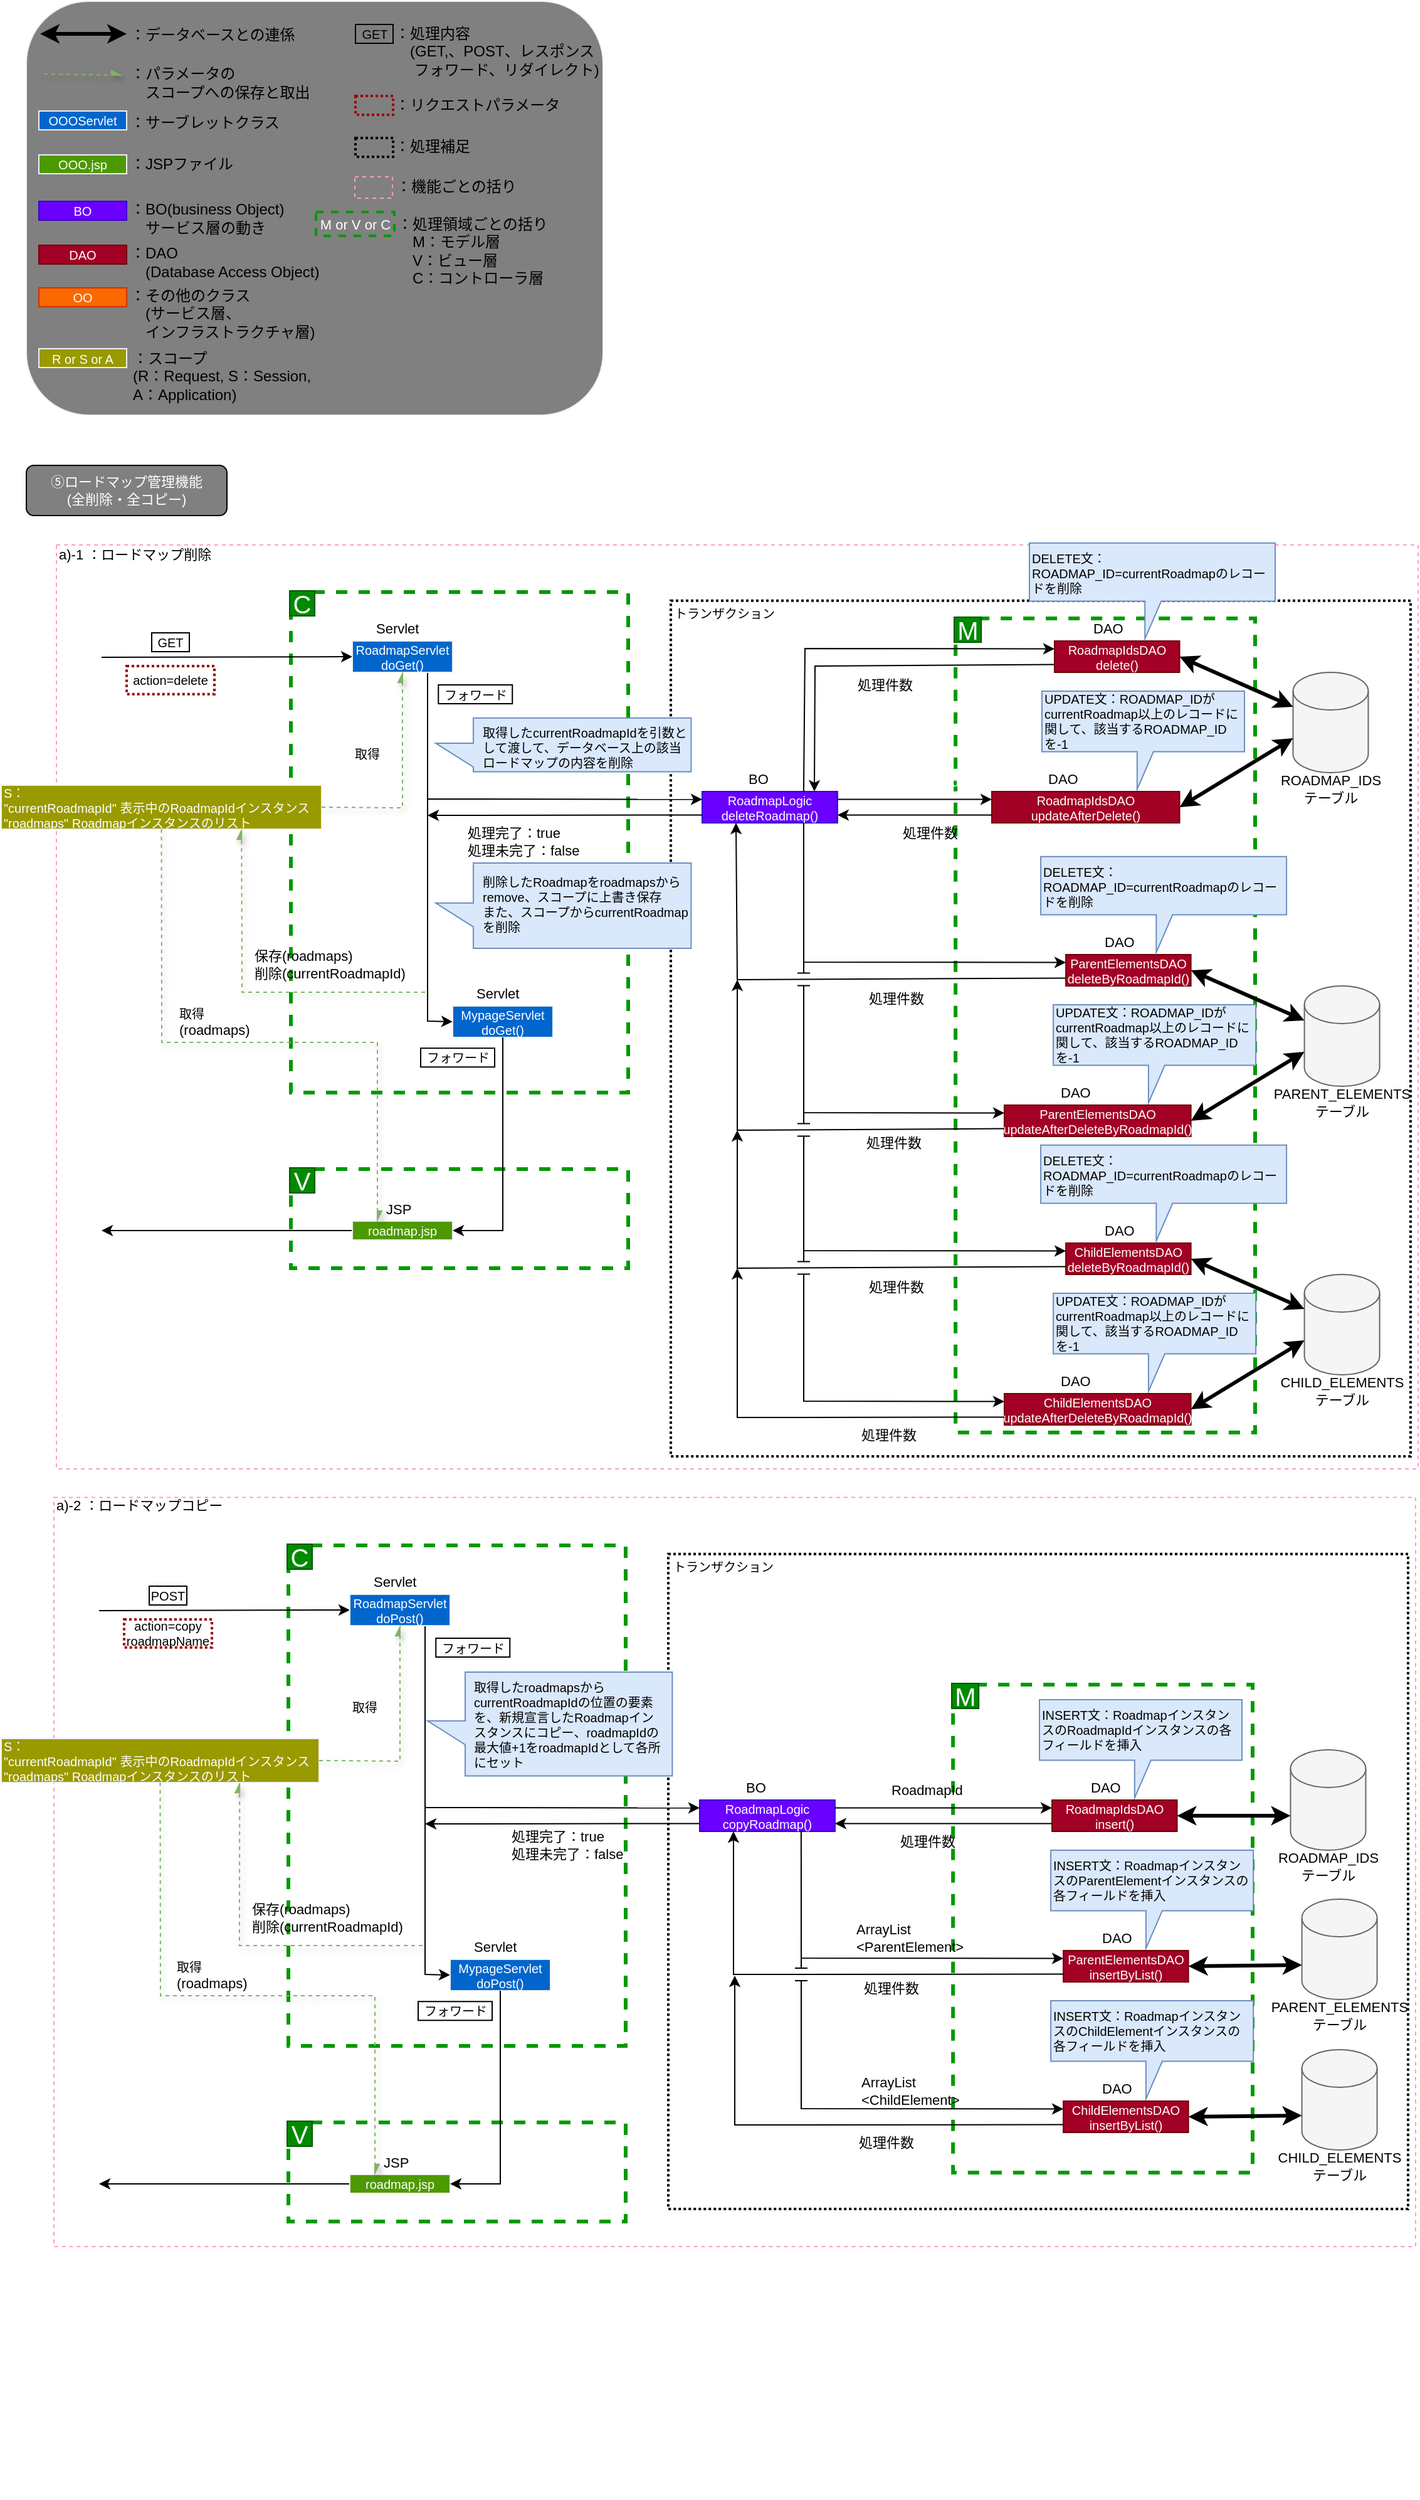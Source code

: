 <mxfile>
    <diagram name="基本アーキテクチャ図(2)" id="kNQ7hPWD0Lw1mM555jFB">
        <mxGraphModel dx="1786" dy="1179" grid="1" gridSize="10" guides="1" tooltips="1" connect="1" arrows="1" fold="1" page="0" pageScale="1" pageWidth="827" pageHeight="1169" math="0" shadow="0">
            <root>
                <mxCell id="fxQP5-2Rpk5uUzQ9qzvW-0"/>
                <mxCell id="0" value="枠組み" style="" parent="fxQP5-2Rpk5uUzQ9qzvW-0"/>
                <mxCell id="2908" value="" style="group" parent="0" vertex="1" connectable="0">
                    <mxGeometry x="-238" y="840" width="1086" height="600" as="geometry"/>
                </mxCell>
                <mxCell id="2909" value="" style="rounded=0;whiteSpace=wrap;html=1;labelBackgroundColor=none;fontSize=11;fillColor=none;dashed=1;container=0;strokeColor=#FF99CC;" parent="2908" vertex="1">
                    <mxGeometry y="2.769" width="1086" height="597.231" as="geometry"/>
                </mxCell>
                <mxCell id="2062" value="" style="group" parent="0" vertex="1" connectable="0">
                    <mxGeometry x="-236" y="80" width="1086" height="740" as="geometry"/>
                </mxCell>
                <mxCell id="2063" value="" style="rounded=0;whiteSpace=wrap;html=1;labelBackgroundColor=none;fontSize=11;fillColor=none;dashed=1;container=0;strokeColor=#FF99CC;" parent="2062" vertex="1">
                    <mxGeometry y="3.415" width="1086" height="736.585" as="geometry"/>
                </mxCell>
                <mxCell id="2109" value="" style="text;strokeColor=default;align=center;fillColor=none;html=1;verticalAlign=middle;whiteSpace=wrap;rounded=0;labelBackgroundColor=none;fontSize=10;dashed=1;strokeWidth=2;perimeterSpacing=0;dashPattern=1 1;glass=1;container=0;" parent="2062" vertex="1">
                    <mxGeometry x="490" y="47.88" width="590" height="682.12" as="geometry"/>
                </mxCell>
                <mxCell id="2110" value="トランザクション" style="text;strokeColor=none;align=center;fillColor=none;html=1;verticalAlign=middle;whiteSpace=wrap;rounded=0;labelBackgroundColor=none;fontSize=10;" parent="2062" vertex="1">
                    <mxGeometry x="488" y="50" width="90" height="15" as="geometry"/>
                </mxCell>
                <mxCell id="2066" value="" style="group" parent="0" vertex="1" connectable="0">
                    <mxGeometry x="480" y="141" width="280" height="650" as="geometry"/>
                </mxCell>
                <mxCell id="2067" value="&lt;div style=&quot;&quot;&gt;&lt;br&gt;&lt;/div&gt;" style="rounded=0;whiteSpace=wrap;html=1;labelBackgroundColor=none;strokeColor=#009900;fontSize=11;fontColor=#FFFFFF;fillColor=none;dashed=1;strokeWidth=3;align=right;labelPosition=left;verticalLabelPosition=top;verticalAlign=bottom;" parent="2066" vertex="1">
                    <mxGeometry x="1.08" y="1" width="238.92" height="649" as="geometry"/>
                </mxCell>
                <mxCell id="2068" value="M" style="text;strokeColor=#005700;align=center;fillColor=#008a00;html=1;verticalAlign=middle;whiteSpace=wrap;rounded=0;labelBackgroundColor=none;fontSize=20;fontColor=#ffffff;" parent="2066" vertex="1">
                    <mxGeometry width="21.577" height="20" as="geometry"/>
                </mxCell>
                <mxCell id="2069" value="" style="group" parent="0" vertex="1" connectable="0">
                    <mxGeometry x="-50" y="580" width="270" height="171" as="geometry"/>
                </mxCell>
                <mxCell id="2070" value="&lt;div style=&quot;&quot;&gt;&lt;br&gt;&lt;/div&gt;" style="rounded=0;whiteSpace=wrap;html=1;labelBackgroundColor=none;strokeColor=#009900;fontSize=11;fontColor=#FFFFFF;fillColor=none;dashed=1;strokeWidth=3;align=right;labelPosition=left;verticalLabelPosition=top;verticalAlign=bottom;" parent="2069" vertex="1">
                    <mxGeometry x="1" y="1" width="269" height="79" as="geometry"/>
                </mxCell>
                <mxCell id="2071" value="V" style="text;strokeColor=#005700;align=center;fillColor=#008a00;html=1;verticalAlign=middle;whiteSpace=wrap;rounded=0;labelBackgroundColor=none;fontSize=20;fontColor=#ffffff;" parent="2069" vertex="1">
                    <mxGeometry width="20" height="20" as="geometry"/>
                </mxCell>
                <mxCell id="2072" value="" style="group" parent="0" vertex="1" connectable="0">
                    <mxGeometry x="-70" y="120" width="290" height="400" as="geometry"/>
                </mxCell>
                <mxCell id="2073" value="&lt;div style=&quot;&quot;&gt;&lt;br&gt;&lt;/div&gt;" style="rounded=0;whiteSpace=wrap;html=1;labelBackgroundColor=none;strokeColor=#009900;fontSize=11;fontColor=#FFFFFF;fillColor=none;dashed=1;strokeWidth=3;align=right;labelPosition=left;verticalLabelPosition=top;verticalAlign=bottom;" parent="2072" vertex="1">
                    <mxGeometry x="21" y="1" width="269" height="399" as="geometry"/>
                </mxCell>
                <mxCell id="2074" value="C" style="text;strokeColor=#005700;align=center;fillColor=#008a00;html=1;verticalAlign=middle;whiteSpace=wrap;rounded=0;labelBackgroundColor=none;fontSize=20;fontColor=#ffffff;" parent="2072" vertex="1">
                    <mxGeometry x="20" width="20" height="20" as="geometry"/>
                </mxCell>
                <mxCell id="2900" value="" style="text;strokeColor=default;align=center;fillColor=none;html=1;verticalAlign=middle;whiteSpace=wrap;rounded=0;labelBackgroundColor=none;fontSize=10;dashed=1;strokeWidth=2;perimeterSpacing=0;dashPattern=1 1;glass=1;container=0;" parent="0" vertex="1">
                    <mxGeometry x="252" y="887.88" width="590" height="522.12" as="geometry"/>
                </mxCell>
                <mxCell id="2901" value="トランザクション" style="text;strokeColor=none;align=center;fillColor=none;html=1;verticalAlign=middle;whiteSpace=wrap;rounded=0;labelBackgroundColor=none;fontSize=10;" parent="0" vertex="1">
                    <mxGeometry x="251" y="890" width="90" height="15" as="geometry"/>
                </mxCell>
                <mxCell id="2902" value="" style="group" parent="0" vertex="1" connectable="0">
                    <mxGeometry x="478" y="991" width="280" height="650" as="geometry"/>
                </mxCell>
                <mxCell id="2903" value="&lt;div style=&quot;&quot;&gt;&lt;br&gt;&lt;/div&gt;" style="rounded=0;whiteSpace=wrap;html=1;labelBackgroundColor=none;strokeColor=#009900;fontSize=11;fontColor=#FFFFFF;fillColor=none;dashed=1;strokeWidth=3;align=right;labelPosition=left;verticalLabelPosition=top;verticalAlign=bottom;" parent="2902" vertex="1">
                    <mxGeometry x="1.08" y="1" width="238.92" height="389" as="geometry"/>
                </mxCell>
                <mxCell id="2904" value="M" style="text;strokeColor=#005700;align=center;fillColor=#008a00;html=1;verticalAlign=middle;whiteSpace=wrap;rounded=0;labelBackgroundColor=none;fontSize=20;fontColor=#ffffff;" parent="2902" vertex="1">
                    <mxGeometry width="21.577" height="20" as="geometry"/>
                </mxCell>
                <mxCell id="2905" value="" style="group" parent="0" vertex="1" connectable="0">
                    <mxGeometry x="-72" y="880" width="290" height="400" as="geometry"/>
                </mxCell>
                <mxCell id="2906" value="&lt;div style=&quot;&quot;&gt;&lt;br&gt;&lt;/div&gt;" style="rounded=0;whiteSpace=wrap;html=1;labelBackgroundColor=none;strokeColor=#009900;fontSize=11;fontColor=#FFFFFF;fillColor=none;dashed=1;strokeWidth=3;align=right;labelPosition=left;verticalLabelPosition=top;verticalAlign=bottom;" parent="2905" vertex="1">
                    <mxGeometry x="21" y="1" width="269" height="399" as="geometry"/>
                </mxCell>
                <mxCell id="2907" value="C" style="text;strokeColor=#005700;align=center;fillColor=#008a00;html=1;verticalAlign=middle;whiteSpace=wrap;rounded=0;labelBackgroundColor=none;fontSize=20;fontColor=#ffffff;" parent="2905" vertex="1">
                    <mxGeometry x="20" width="20" height="20" as="geometry"/>
                </mxCell>
                <mxCell id="2911" value="&lt;div style=&quot;&quot;&gt;&lt;br&gt;&lt;/div&gt;" style="rounded=0;whiteSpace=wrap;html=1;labelBackgroundColor=none;strokeColor=#009900;fontSize=11;fontColor=#FFFFFF;fillColor=none;dashed=1;strokeWidth=3;align=right;labelPosition=left;verticalLabelPosition=top;verticalAlign=bottom;" parent="0" vertex="1">
                    <mxGeometry x="-51" y="1341" width="269" height="79" as="geometry"/>
                </mxCell>
                <mxCell id="2912" value="V" style="text;strokeColor=#005700;align=center;fillColor=#008a00;html=1;verticalAlign=middle;whiteSpace=wrap;rounded=0;labelBackgroundColor=none;fontSize=20;fontColor=#ffffff;" parent="0" vertex="1">
                    <mxGeometry x="-52" y="1340" width="20" height="20" as="geometry"/>
                </mxCell>
                <mxCell id="fxQP5-2Rpk5uUzQ9qzvW-1" style="" parent="fxQP5-2Rpk5uUzQ9qzvW-0"/>
                <mxCell id="2483" style="edgeStyle=none;rounded=0;html=1;exitX=0;exitY=0.75;exitDx=0;exitDy=0;entryX=0.25;entryY=1;entryDx=0;entryDy=0;jumpStyle=line;jumpSize=10;" parent="fxQP5-2Rpk5uUzQ9qzvW-1" target="2017" edge="1">
                    <mxGeometry relative="1" as="geometry">
                        <Array as="points">
                            <mxPoint x="307" y="430"/>
                        </Array>
                        <mxPoint x="572.05" y="428.75" as="sourcePoint"/>
                        <mxPoint x="363.947" y="305" as="targetPoint"/>
                    </mxGeometry>
                </mxCell>
                <mxCell id="n8tdfDY55hou1CKn_ImN-23" value="⑤ロードマップ管理機能&lt;br&gt;(全削除・全コピー)" style="rounded=1;whiteSpace=wrap;html=1;labelBackgroundColor=none;strokeColor=default;fontSize=11;fontColor=#FFFFFF;fillColor=#808080;" parent="fxQP5-2Rpk5uUzQ9qzvW-1" vertex="1">
                    <mxGeometry x="-260" y="20" width="160" height="40" as="geometry"/>
                </mxCell>
                <mxCell id="fxQP5-2Rpk5uUzQ9qzvW-98" value="" style="group" parent="fxQP5-2Rpk5uUzQ9qzvW-1" vertex="1" connectable="0">
                    <mxGeometry x="-260" y="-350" width="473.5" height="330" as="geometry"/>
                </mxCell>
                <mxCell id="fxQP5-2Rpk5uUzQ9qzvW-99" value="" style="rounded=1;whiteSpace=wrap;html=1;labelBackgroundColor=none;fillStyle=auto;strokeColor=#F0F0F0;fontFamily=Helvetica;fontSize=10;fontColor=#FFFFFF;fillColor=#808080;container=0;" parent="fxQP5-2Rpk5uUzQ9qzvW-98" vertex="1">
                    <mxGeometry width="460" height="330" as="geometry"/>
                </mxCell>
                <mxCell id="fxQP5-2Rpk5uUzQ9qzvW-100" value="" style="rounded=0;whiteSpace=wrap;html=1;labelBackgroundColor=none;strokeColor=#FF99CC;fontSize=11;fontColor=#FFFFFF;fillColor=none;dashed=1;container=0;" parent="fxQP5-2Rpk5uUzQ9qzvW-98" vertex="1">
                    <mxGeometry x="262" y="140" width="30" height="17" as="geometry"/>
                </mxCell>
                <mxCell id="fxQP5-2Rpk5uUzQ9qzvW-101" value="M or V or C" style="rounded=0;whiteSpace=wrap;html=1;labelBackgroundColor=none;strokeColor=#009900;fontSize=11;fontColor=#FFFFFF;fillColor=none;dashed=1;strokeWidth=2;container=0;" parent="fxQP5-2Rpk5uUzQ9qzvW-98" vertex="1">
                    <mxGeometry x="231" y="168" width="62.5" height="19" as="geometry"/>
                </mxCell>
                <mxCell id="fxQP5-2Rpk5uUzQ9qzvW-102" value="&lt;font color=&quot;#ffffff&quot;&gt;OOOServlet&lt;/font&gt;" style="rounded=0;whiteSpace=wrap;html=1;labelBackgroundColor=none;fillStyle=auto;strokeColor=#F0F0F0;fontFamily=Helvetica;fontSize=10;fontColor=#007FFF;fillColor=#0066CC;container=0;" parent="fxQP5-2Rpk5uUzQ9qzvW-98" vertex="1">
                    <mxGeometry x="10" y="87.5" width="70" height="15" as="geometry"/>
                </mxCell>
                <mxCell id="fxQP5-2Rpk5uUzQ9qzvW-103" value="：サーブレットクラス" style="text;strokeColor=none;align=left;fillColor=none;html=1;verticalAlign=middle;whiteSpace=wrap;rounded=0;labelBackgroundColor=none;container=0;" parent="fxQP5-2Rpk5uUzQ9qzvW-98" vertex="1">
                    <mxGeometry x="81" y="82" width="129" height="30" as="geometry"/>
                </mxCell>
                <mxCell id="fxQP5-2Rpk5uUzQ9qzvW-104" value="&lt;font color=&quot;#ffffff&quot;&gt;OOO.jsp&lt;/font&gt;" style="rounded=0;whiteSpace=wrap;html=1;labelBackgroundColor=none;fillStyle=auto;strokeColor=#F0F0F0;fontFamily=Helvetica;fontSize=10;fontColor=#007FFF;fillColor=#4D9900;container=0;" parent="fxQP5-2Rpk5uUzQ9qzvW-98" vertex="1">
                    <mxGeometry x="10" y="122.5" width="70" height="15" as="geometry"/>
                </mxCell>
                <mxCell id="fxQP5-2Rpk5uUzQ9qzvW-105" value="：JSPファイル" style="text;strokeColor=none;align=left;fillColor=none;html=1;verticalAlign=middle;whiteSpace=wrap;rounded=0;labelBackgroundColor=none;container=0;" parent="fxQP5-2Rpk5uUzQ9qzvW-98" vertex="1">
                    <mxGeometry x="81" y="115" width="129" height="30" as="geometry"/>
                </mxCell>
                <mxCell id="fxQP5-2Rpk5uUzQ9qzvW-106" value="&lt;font color=&quot;#ffffff&quot;&gt;R or S or A&lt;/font&gt;" style="rounded=0;whiteSpace=wrap;html=1;labelBackgroundColor=none;fillStyle=auto;strokeColor=#F0F0F0;fontFamily=Helvetica;fontSize=10;fontColor=#007FFF;fillColor=#999900;container=0;" parent="fxQP5-2Rpk5uUzQ9qzvW-98" vertex="1">
                    <mxGeometry x="10" y="277" width="70" height="15" as="geometry"/>
                </mxCell>
                <mxCell id="fxQP5-2Rpk5uUzQ9qzvW-107" value="：スコープ&lt;br&gt;(R：Request, S：Session, A：Application)" style="text;strokeColor=none;align=left;fillColor=none;html=1;verticalAlign=middle;whiteSpace=wrap;rounded=0;labelBackgroundColor=none;container=0;" parent="fxQP5-2Rpk5uUzQ9qzvW-98" vertex="1">
                    <mxGeometry x="82.5" y="277" width="149" height="43" as="geometry"/>
                </mxCell>
                <mxCell id="fxQP5-2Rpk5uUzQ9qzvW-108" value="GET" style="text;strokeColor=default;align=center;fillColor=none;html=1;verticalAlign=middle;whiteSpace=wrap;rounded=0;labelBackgroundColor=none;fontSize=10;container=0;" parent="fxQP5-2Rpk5uUzQ9qzvW-98" vertex="1">
                    <mxGeometry x="262.5" y="18.5" width="30" height="15" as="geometry"/>
                </mxCell>
                <mxCell id="fxQP5-2Rpk5uUzQ9qzvW-109" value="：処理内容&lt;br&gt;　(GET,、POST、レスポンス &lt;br&gt;　 フォワード、リダイレクト)" style="text;strokeColor=none;align=left;fillColor=none;html=1;verticalAlign=middle;whiteSpace=wrap;rounded=0;labelBackgroundColor=none;container=0;" parent="fxQP5-2Rpk5uUzQ9qzvW-98" vertex="1">
                    <mxGeometry x="291.5" y="12" width="180" height="55" as="geometry"/>
                </mxCell>
                <mxCell id="fxQP5-2Rpk5uUzQ9qzvW-110" value="" style="text;strokeColor=#990000;align=center;fillColor=none;html=1;verticalAlign=middle;whiteSpace=wrap;rounded=0;labelBackgroundColor=none;fontSize=10;dashed=1;strokeWidth=2;perimeterSpacing=0;dashPattern=1 1;glass=1;container=0;" parent="fxQP5-2Rpk5uUzQ9qzvW-98" vertex="1">
                    <mxGeometry x="262.5" y="75.5" width="30" height="15" as="geometry"/>
                </mxCell>
                <mxCell id="fxQP5-2Rpk5uUzQ9qzvW-111" value="：リクエストパラメータ" style="text;strokeColor=none;align=left;fillColor=none;html=1;verticalAlign=middle;whiteSpace=wrap;rounded=0;labelBackgroundColor=none;container=0;" parent="fxQP5-2Rpk5uUzQ9qzvW-98" vertex="1">
                    <mxGeometry x="291.5" y="69" width="180" height="28" as="geometry"/>
                </mxCell>
                <mxCell id="fxQP5-2Rpk5uUzQ9qzvW-112" value="" style="text;strokeColor=default;align=center;fillColor=none;html=1;verticalAlign=middle;whiteSpace=wrap;rounded=0;labelBackgroundColor=none;fontSize=10;dashed=1;strokeWidth=2;perimeterSpacing=0;dashPattern=1 1;glass=1;container=0;" parent="fxQP5-2Rpk5uUzQ9qzvW-98" vertex="1">
                    <mxGeometry x="262.5" y="109" width="30" height="15" as="geometry"/>
                </mxCell>
                <mxCell id="fxQP5-2Rpk5uUzQ9qzvW-113" value="：処理補足" style="text;strokeColor=none;align=left;fillColor=none;html=1;verticalAlign=middle;whiteSpace=wrap;rounded=0;labelBackgroundColor=none;container=0;" parent="fxQP5-2Rpk5uUzQ9qzvW-98" vertex="1">
                    <mxGeometry x="291.5" y="102" width="180" height="28" as="geometry"/>
                </mxCell>
                <mxCell id="fxQP5-2Rpk5uUzQ9qzvW-114" value="：パラメータの&lt;br&gt;　スコープへの保存と取出" style="text;strokeColor=none;align=left;fillColor=none;html=1;verticalAlign=middle;whiteSpace=wrap;rounded=0;labelBackgroundColor=none;container=0;" parent="fxQP5-2Rpk5uUzQ9qzvW-98" vertex="1">
                    <mxGeometry x="81" y="50" width="169" height="30" as="geometry"/>
                </mxCell>
                <mxCell id="fxQP5-2Rpk5uUzQ9qzvW-115" value="" style="endArrow=async;html=1;rounded=0;shadow=1;labelBackgroundColor=default;strokeColor=#82b366;fontFamily=Helvetica;fontSize=10;fontColor=#FFFFFF;shape=connector;strokeWidth=1;startArrow=none;startFill=0;fillColor=#d5e8d4;jumpStyle=line;jumpSize=10;entryX=0;entryY=0.25;entryDx=0;entryDy=0;dashed=1;endFill=1;" parent="fxQP5-2Rpk5uUzQ9qzvW-98" edge="1">
                    <mxGeometry width="50" height="50" relative="1" as="geometry">
                        <mxPoint x="14" y="58" as="sourcePoint"/>
                        <mxPoint x="76" y="58.875" as="targetPoint"/>
                    </mxGeometry>
                </mxCell>
                <mxCell id="fxQP5-2Rpk5uUzQ9qzvW-116" value="：機能ごとの括り" style="text;strokeColor=none;align=left;fillColor=none;html=1;verticalAlign=middle;whiteSpace=wrap;rounded=0;labelBackgroundColor=none;container=0;" parent="fxQP5-2Rpk5uUzQ9qzvW-98" vertex="1">
                    <mxGeometry x="292.5" y="133.5" width="180" height="28" as="geometry"/>
                </mxCell>
                <mxCell id="fxQP5-2Rpk5uUzQ9qzvW-117" value="：処理領域ごとの括り&lt;br&gt;　M：モデル層&lt;br&gt;　V：ビュー層&lt;br&gt;　C：コントローラ層" style="text;strokeColor=none;align=left;fillColor=none;html=1;verticalAlign=middle;whiteSpace=wrap;rounded=0;labelBackgroundColor=none;container=0;" parent="fxQP5-2Rpk5uUzQ9qzvW-98" vertex="1">
                    <mxGeometry x="293.5" y="148" width="180" height="102" as="geometry"/>
                </mxCell>
                <mxCell id="fxQP5-2Rpk5uUzQ9qzvW-118" value="" style="endArrow=classic;startArrow=classic;html=1;rounded=0;fontSize=10;jumpStyle=line;jumpSize=10;strokeWidth=3;" parent="fxQP5-2Rpk5uUzQ9qzvW-98" edge="1">
                    <mxGeometry width="50" height="50" relative="1" as="geometry">
                        <mxPoint x="11" y="26" as="sourcePoint"/>
                        <mxPoint x="80" y="26" as="targetPoint"/>
                    </mxGeometry>
                </mxCell>
                <mxCell id="fxQP5-2Rpk5uUzQ9qzvW-119" value="：データベースとの連係" style="text;strokeColor=none;align=left;fillColor=none;html=1;verticalAlign=middle;whiteSpace=wrap;rounded=0;labelBackgroundColor=none;container=0;" parent="fxQP5-2Rpk5uUzQ9qzvW-98" vertex="1">
                    <mxGeometry x="81" y="20" width="159" height="13" as="geometry"/>
                </mxCell>
                <mxCell id="fxQP5-2Rpk5uUzQ9qzvW-120" value="&lt;font color=&quot;#ffffff&quot;&gt;BO&lt;/font&gt;" style="rounded=0;whiteSpace=wrap;html=1;labelBackgroundColor=none;fillStyle=auto;strokeColor=#3700CC;fontFamily=Helvetica;fontSize=10;fontColor=#ffffff;fillColor=#6a00ff;container=0;" parent="fxQP5-2Rpk5uUzQ9qzvW-98" vertex="1">
                    <mxGeometry x="10" y="159.5" width="70" height="15" as="geometry"/>
                </mxCell>
                <mxCell id="fxQP5-2Rpk5uUzQ9qzvW-121" value="：BO(business Object)&lt;br&gt;　サービス層の動き" style="text;strokeColor=none;align=left;fillColor=none;html=1;verticalAlign=middle;whiteSpace=wrap;rounded=0;labelBackgroundColor=none;container=0;" parent="fxQP5-2Rpk5uUzQ9qzvW-98" vertex="1">
                    <mxGeometry x="81" y="158" width="129" height="30" as="geometry"/>
                </mxCell>
                <mxCell id="fxQP5-2Rpk5uUzQ9qzvW-122" value="&lt;font color=&quot;#ffffff&quot;&gt;DAO&lt;/font&gt;" style="rounded=0;whiteSpace=wrap;html=1;labelBackgroundColor=none;fillStyle=auto;strokeColor=#6F0000;fontFamily=Helvetica;fontSize=10;fontColor=#ffffff;fillColor=#a20025;container=0;" parent="fxQP5-2Rpk5uUzQ9qzvW-98" vertex="1">
                    <mxGeometry x="10" y="194.5" width="70" height="15" as="geometry"/>
                </mxCell>
                <mxCell id="fxQP5-2Rpk5uUzQ9qzvW-123" value="：DAO&lt;br&gt;　(Database Access Object)" style="text;strokeColor=none;align=left;fillColor=none;html=1;verticalAlign=middle;whiteSpace=wrap;rounded=0;labelBackgroundColor=none;container=0;" parent="fxQP5-2Rpk5uUzQ9qzvW-98" vertex="1">
                    <mxGeometry x="81" y="193" width="169" height="30" as="geometry"/>
                </mxCell>
                <mxCell id="fxQP5-2Rpk5uUzQ9qzvW-124" value="&lt;font color=&quot;#ffffff&quot;&gt;OO&lt;/font&gt;" style="rounded=0;whiteSpace=wrap;html=1;labelBackgroundColor=none;fillStyle=auto;strokeColor=#C73500;fontFamily=Helvetica;fontSize=10;fillColor=#fa6800;container=0;fontColor=#000000;" parent="fxQP5-2Rpk5uUzQ9qzvW-98" vertex="1">
                    <mxGeometry x="10" y="228.5" width="70" height="15" as="geometry"/>
                </mxCell>
                <mxCell id="fxQP5-2Rpk5uUzQ9qzvW-125" value="：その他のクラス&lt;br&gt;　(サービス層、&lt;br&gt;　インフラストラクチャ層)" style="text;strokeColor=none;align=left;fillColor=none;html=1;verticalAlign=middle;whiteSpace=wrap;rounded=0;labelBackgroundColor=none;container=0;" parent="fxQP5-2Rpk5uUzQ9qzvW-98" vertex="1">
                    <mxGeometry x="81" y="227" width="169" height="43" as="geometry"/>
                </mxCell>
                <mxCell id="1973" style="edgeStyle=none;html=1;entryX=0;entryY=0.5;entryDx=0;entryDy=0;fontSize=10;fillColor=none;" parent="fxQP5-2Rpk5uUzQ9qzvW-1" target="2000" edge="1">
                    <mxGeometry relative="1" as="geometry">
                        <mxPoint x="-200" y="173" as="sourcePoint"/>
                        <mxPoint x="-106" y="180" as="targetPoint"/>
                    </mxGeometry>
                </mxCell>
                <mxCell id="1976" style="edgeStyle=none;rounded=0;html=1;exitX=0;exitY=0.5;exitDx=0;exitDy=0;fontSize=11;fontColor=#000000;" parent="fxQP5-2Rpk5uUzQ9qzvW-1" source="2005" edge="1">
                    <mxGeometry relative="1" as="geometry">
                        <mxPoint x="-200" y="630" as="targetPoint"/>
                    </mxGeometry>
                </mxCell>
                <mxCell id="1992" style="edgeStyle=none;rounded=0;html=1;exitX=0.75;exitY=1;exitDx=0;exitDy=0;entryX=0;entryY=0.5;entryDx=0;entryDy=0;fontSize=11;fontColor=#000000;fillColor=none;" parent="fxQP5-2Rpk5uUzQ9qzvW-1" source="2000" target="2770" edge="1">
                    <mxGeometry relative="1" as="geometry">
                        <Array as="points">
                            <mxPoint x="60" y="463"/>
                        </Array>
                        <mxPoint x="83.25" y="422.5" as="targetPoint"/>
                    </mxGeometry>
                </mxCell>
                <mxCell id="1998" value="フォワード" style="text;strokeColor=default;align=center;fillColor=none;html=1;verticalAlign=middle;whiteSpace=wrap;rounded=0;labelBackgroundColor=none;fontSize=10;" parent="fxQP5-2Rpk5uUzQ9qzvW-1" vertex="1">
                    <mxGeometry x="68.63" y="195" width="59" height="15" as="geometry"/>
                </mxCell>
                <mxCell id="1999" value="" style="group" parent="fxQP5-2Rpk5uUzQ9qzvW-1" vertex="1" connectable="0">
                    <mxGeometry y="140" width="80" height="45" as="geometry"/>
                </mxCell>
                <mxCell id="2000" value="&lt;span style=&quot;color: rgb(255, 255, 255);&quot;&gt;RoadmapServlet&lt;/span&gt;&lt;font color=&quot;#ffffff&quot;&gt;&lt;br&gt;doGet()&lt;br&gt;&lt;/font&gt;" style="rounded=0;whiteSpace=wrap;html=1;labelBackgroundColor=none;fillStyle=auto;strokeColor=#F0F0F0;fontFamily=Helvetica;fontSize=10;fontColor=#007FFF;fillColor=#0066CC;" parent="1999" vertex="1">
                    <mxGeometry y="20" width="80" height="25" as="geometry"/>
                </mxCell>
                <mxCell id="2001" value="&lt;span style=&quot;font-size: 11px;&quot;&gt;Servlet&lt;/span&gt;" style="text;strokeColor=none;align=left;fillColor=none;html=1;verticalAlign=middle;whiteSpace=wrap;rounded=0;labelBackgroundColor=none;fontSize=10;" parent="1999" vertex="1">
                    <mxGeometry x="17" width="46" height="20" as="geometry"/>
                </mxCell>
                <mxCell id="2002" value="&lt;span style=&quot;font-size: 11px;&quot;&gt;保存(roadmaps)&lt;br&gt;削除(currentRoadmapId)&lt;br&gt;&lt;/span&gt;" style="text;strokeColor=none;align=left;fillColor=none;html=1;verticalAlign=middle;whiteSpace=wrap;rounded=0;labelBackgroundColor=none;fontSize=10;" parent="fxQP5-2Rpk5uUzQ9qzvW-1" vertex="1">
                    <mxGeometry x="-80" y="403.25" width="130" height="30" as="geometry"/>
                </mxCell>
                <mxCell id="2003" value="" style="endArrow=async;html=1;rounded=0;shadow=1;labelBackgroundColor=default;strokeColor=#82b366;fontFamily=Helvetica;fontSize=10;fontColor=#FFFFFF;shape=connector;strokeWidth=1;startArrow=none;startFill=0;fillColor=#d5e8d4;jumpStyle=line;jumpSize=10;entryX=0.75;entryY=1;entryDx=0;entryDy=0;dashed=1;endFill=1;" parent="fxQP5-2Rpk5uUzQ9qzvW-1" target="2012" edge="1">
                    <mxGeometry width="50" height="50" relative="1" as="geometry">
                        <mxPoint x="58" y="440" as="sourcePoint"/>
                        <mxPoint x="131.75" y="310.875" as="targetPoint"/>
                        <Array as="points">
                            <mxPoint x="-88" y="440"/>
                        </Array>
                    </mxGeometry>
                </mxCell>
                <mxCell id="2004" value="" style="group" parent="fxQP5-2Rpk5uUzQ9qzvW-1" vertex="1" connectable="0">
                    <mxGeometry x="40" y="602.5" width="80" height="35" as="geometry"/>
                </mxCell>
                <mxCell id="2005" value="&lt;span style=&quot;color: rgb(255, 255, 255);&quot;&gt;roadmap.jsp&lt;/span&gt;" style="rounded=0;whiteSpace=wrap;html=1;labelBackgroundColor=none;fillStyle=auto;strokeColor=#F0F0F0;fontFamily=Helvetica;fontSize=10;fontColor=#007FFF;fillColor=#4D9900;" parent="2004" vertex="1">
                    <mxGeometry x="-40" y="20" width="80" height="15" as="geometry"/>
                </mxCell>
                <mxCell id="2006" value="&lt;span style=&quot;font-size: 11px;&quot;&gt;JSP&lt;/span&gt;" style="text;strokeColor=none;align=left;fillColor=none;html=1;verticalAlign=middle;whiteSpace=wrap;rounded=0;labelBackgroundColor=none;fontSize=10;" parent="2004" vertex="1">
                    <mxGeometry x="-15" width="30" height="20" as="geometry"/>
                </mxCell>
                <mxCell id="2010" value="action=delete" style="text;strokeColor=#990000;align=center;fillColor=none;html=1;verticalAlign=middle;whiteSpace=wrap;rounded=0;labelBackgroundColor=none;fontSize=10;dashed=1;strokeWidth=2;perimeterSpacing=0;dashPattern=1 1;glass=1;" parent="fxQP5-2Rpk5uUzQ9qzvW-1" vertex="1">
                    <mxGeometry x="-180" y="180" width="70" height="22.37" as="geometry"/>
                </mxCell>
                <mxCell id="2011" value="GET" style="text;strokeColor=default;align=center;fillColor=none;html=1;verticalAlign=middle;whiteSpace=wrap;rounded=0;labelBackgroundColor=none;fontSize=10;" parent="fxQP5-2Rpk5uUzQ9qzvW-1" vertex="1">
                    <mxGeometry x="-160" y="153.5" width="30" height="15" as="geometry"/>
                </mxCell>
                <mxCell id="2012" value="&lt;font color=&quot;#ffffff&quot;&gt;S：&lt;br&gt;&lt;/font&gt;&lt;span style=&quot;color: rgb(255, 255, 255);&quot;&gt;&quot;currentRoadmapId&quot; 表示中のRoadmapIdインスタンス&lt;/span&gt;&lt;span style=&quot;color: rgb(255, 255, 255);&quot;&gt;&lt;br&gt;&lt;/span&gt;&lt;span style=&quot;color: rgb(255, 255, 255);&quot;&gt;&quot;roadmaps&quot;&lt;/span&gt;&lt;span style=&quot;color: rgb(255, 255, 255);&quot;&gt;&amp;nbsp;Roadmapインスタンスのリスト&lt;/span&gt;&lt;span style=&quot;color: rgb(255, 255, 255);&quot;&gt;&lt;br&gt;&lt;/span&gt;" style="rounded=0;whiteSpace=wrap;html=1;labelBackgroundColor=none;fillStyle=auto;strokeColor=#F0F0F0;fontFamily=Helvetica;fontSize=10;fontColor=#007FFF;fillColor=#999900;align=left;" parent="fxQP5-2Rpk5uUzQ9qzvW-1" vertex="1">
                    <mxGeometry x="-280" y="275" width="255.5" height="35" as="geometry"/>
                </mxCell>
                <mxCell id="2013" value="" style="endArrow=async;html=1;rounded=0;shadow=1;labelBackgroundColor=default;strokeColor=#82b366;fontFamily=Helvetica;fontSize=10;fontColor=#FFFFFF;shape=connector;strokeWidth=1;startArrow=none;startFill=0;fillColor=#d5e8d4;jumpStyle=line;jumpSize=10;entryX=0.5;entryY=1;entryDx=0;entryDy=0;dashed=1;endFill=1;exitX=1;exitY=0.5;exitDx=0;exitDy=0;" parent="fxQP5-2Rpk5uUzQ9qzvW-1" source="2012" target="2000" edge="1">
                    <mxGeometry width="50" height="50" relative="1" as="geometry">
                        <mxPoint x="110" y="220" as="sourcePoint"/>
                        <mxPoint x="172" y="220.875" as="targetPoint"/>
                        <Array as="points">
                            <mxPoint x="40" y="293"/>
                        </Array>
                    </mxGeometry>
                </mxCell>
                <mxCell id="2014" value="取得" style="text;strokeColor=none;align=left;fillColor=none;html=1;verticalAlign=middle;whiteSpace=wrap;rounded=0;labelBackgroundColor=none;fontSize=10;" parent="fxQP5-2Rpk5uUzQ9qzvW-1" vertex="1">
                    <mxGeometry y="235" width="35" height="30" as="geometry"/>
                </mxCell>
                <mxCell id="2015" value="" style="group" parent="fxQP5-2Rpk5uUzQ9qzvW-1" vertex="1" connectable="0">
                    <mxGeometry x="279" y="260" width="107.93" height="40" as="geometry"/>
                </mxCell>
                <mxCell id="2016" value="&lt;span style=&quot;font-size: 11px;&quot;&gt;BO&lt;/span&gt;" style="text;strokeColor=none;align=left;fillColor=none;html=1;verticalAlign=middle;whiteSpace=wrap;rounded=0;labelBackgroundColor=none;fontSize=10;" parent="2015" vertex="1">
                    <mxGeometry x="34.665" width="38.608" height="20" as="geometry"/>
                </mxCell>
                <mxCell id="2017" value="&lt;span style=&quot;text-align: start;&quot;&gt;&lt;font face=&quot;monospace&quot; color=&quot;rgba(0, 0, 0, 0)&quot;&gt;&lt;span style=&quot;font-size: 0px;&quot;&gt;%3CmxGraphModel%3E%3Croot%3E%3CmxCell%20id%3D%220%22%2F%3E%3CmxCell%20id%3D%221%22%20parent%3D%220%22%2F%3E%3CmxCell%20id%3D%222%22%20value%3D%22%26lt%3Bfont%20color%3D%26quot%3B%23ffffff%26quot%3B%26gt%3BS%EF%BC%9A%26lt%3Bbr%26gt%3B%26lt%3B%2Ffont%26gt%3B%26lt%3Bspan%20style%3D%26quot%3Bcolor%3A%20rgb(255%2C%20255%2C%20255)%3B%26quot%3B%26gt%3B%26quot%3BuserId%26quot%3B%20%E3%83%A6%E3%83%BC%E3%82%B6%E3%83%BCID%26lt%3Bbr%26gt%3B%26lt%3B%2Fspan%26gt%3B%22%20style%3D%22rounded%3D0%3BwhiteSpace%3Dwrap%3Bhtml%3D1%3BlabelBackgroundColor%3Dnone%3BfillStyle%3Dauto%3BstrokeColor%3D%23F0F0F0%3BfontFamily%3DHelvetica%3BfontSize%3D10%3BfontColor%3D%23007FFF%3BfillColor%3D%23999900%3Balign%3Dleft%3B%22%20vertex%3D%221%22%20parent%3D%221%22%3E%3CmxGeometry%20x%3D%22116.5%22%20y%3D%222320%22%20width%3D%22103.5%22%20height%3D%2230%22%20as%3D%22geometry%22%2F%3E%3C%2FmxCell%3E%3C%2Froot%3E%3C%2FmxGraphModel%3Edaaaaaa&lt;/span&gt;&lt;/font&gt;&lt;/span&gt;&lt;span style=&quot;background-color: initial;&quot;&gt;RoadmapLogic&lt;/span&gt;&lt;span style=&quot;text-align: start;&quot;&gt;&lt;font face=&quot;monospace&quot; color=&quot;rgba(0, 0, 0, 0)&quot;&gt;&lt;span style=&quot;font-size: 0px;&quot;&gt;&lt;br&gt;&lt;/span&gt;&lt;/font&gt;&lt;/span&gt;&lt;font color=&quot;#ffffff&quot;&gt;deleteRoadmap()&lt;br&gt;&lt;/font&gt;" style="rounded=0;whiteSpace=wrap;html=1;labelBackgroundColor=none;fillStyle=auto;strokeColor=#3700CC;fontFamily=Helvetica;fontSize=10;fontColor=#ffffff;fillColor=#6a00ff;container=0;" parent="2015" vertex="1">
                    <mxGeometry y="20" width="107.93" height="25" as="geometry"/>
                </mxCell>
                <mxCell id="2018" style="edgeStyle=none;html=1;exitX=0;exitY=0.75;exitDx=0;exitDy=0;" parent="fxQP5-2Rpk5uUzQ9qzvW-1" source="2017" edge="1">
                    <mxGeometry relative="1" as="geometry">
                        <mxPoint x="60" y="299" as="targetPoint"/>
                    </mxGeometry>
                </mxCell>
                <mxCell id="2019" style="edgeStyle=none;html=1;entryX=0;entryY=0.25;entryDx=0;entryDy=0;" parent="fxQP5-2Rpk5uUzQ9qzvW-1" target="2017" edge="1">
                    <mxGeometry relative="1" as="geometry">
                        <mxPoint x="70" y="309" as="targetPoint"/>
                        <mxPoint x="60" y="286.0" as="sourcePoint"/>
                    </mxGeometry>
                </mxCell>
                <mxCell id="2029" value="" style="group" parent="fxQP5-2Rpk5uUzQ9qzvW-1" vertex="1" connectable="0">
                    <mxGeometry x="743.75" y="180" width="73" height="111.75" as="geometry"/>
                </mxCell>
                <mxCell id="2030" value="" style="shape=cylinder3;whiteSpace=wrap;html=1;boundedLbl=1;backgroundOutline=1;size=15;fontSize=11;fillColor=#f5f5f5;fontColor=#333333;strokeColor=#666666;" parent="2029" vertex="1">
                    <mxGeometry x="6.5" y="5" width="60" height="80" as="geometry"/>
                </mxCell>
                <mxCell id="2031" value="&lt;span style=&quot;font-size: 11px;&quot;&gt;ROADMAP_IDS&lt;br&gt;テーブル&lt;br&gt;&lt;/span&gt;" style="text;strokeColor=none;align=center;fillColor=none;html=1;verticalAlign=middle;whiteSpace=wrap;rounded=0;labelBackgroundColor=none;fontSize=10;" parent="2029" vertex="1">
                    <mxGeometry y="87.75" width="73" height="20" as="geometry"/>
                </mxCell>
                <mxCell id="2041" value="&lt;span style=&quot;color: rgb(255, 255, 255);&quot;&gt;RoadmapId&lt;/span&gt;" style="text;strokeColor=none;align=left;fillColor=none;html=1;verticalAlign=middle;whiteSpace=wrap;rounded=0;labelBackgroundColor=none;fontSize=10;" parent="fxQP5-2Rpk5uUzQ9qzvW-1" vertex="1">
                    <mxGeometry x="95" y="264" width="77.25" height="20" as="geometry"/>
                </mxCell>
                <mxCell id="2042" value="&lt;span style=&quot;font-size: 11px;&quot;&gt;処理完了：true&lt;br&gt;処理未完了：false&lt;br&gt;&lt;/span&gt;" style="text;strokeColor=none;align=left;fillColor=none;html=1;verticalAlign=middle;whiteSpace=wrap;rounded=0;labelBackgroundColor=none;fontSize=10;" parent="fxQP5-2Rpk5uUzQ9qzvW-1" vertex="1">
                    <mxGeometry x="90" y="310" width="96.5" height="20" as="geometry"/>
                </mxCell>
                <mxCell id="2079" value="" style="endArrow=async;html=1;rounded=0;shadow=1;labelBackgroundColor=default;strokeColor=#82b366;fontFamily=Helvetica;fontSize=10;fontColor=#FFFFFF;shape=connector;strokeWidth=1;startArrow=none;startFill=0;fillColor=#d5e8d4;jumpStyle=line;jumpSize=10;entryX=0.25;entryY=0;entryDx=0;entryDy=0;dashed=1;endFill=1;exitX=0.5;exitY=1;exitDx=0;exitDy=0;" parent="fxQP5-2Rpk5uUzQ9qzvW-1" source="2012" target="2005" edge="1">
                    <mxGeometry width="50" height="50" relative="1" as="geometry">
                        <mxPoint x="-132" y="420" as="sourcePoint"/>
                        <mxPoint x="-70" y="420.875" as="targetPoint"/>
                        <Array as="points">
                            <mxPoint x="-152" y="480"/>
                            <mxPoint x="20" y="480"/>
                        </Array>
                    </mxGeometry>
                </mxCell>
                <mxCell id="2080" value="取得&lt;span style=&quot;font-size: 11px;&quot;&gt;(roadmaps)&lt;/span&gt;" style="text;strokeColor=none;align=left;fillColor=none;html=1;verticalAlign=middle;whiteSpace=wrap;rounded=0;labelBackgroundColor=none;fontSize=10;" parent="fxQP5-2Rpk5uUzQ9qzvW-1" vertex="1">
                    <mxGeometry x="-140" y="449.13" width="30" height="30" as="geometry"/>
                </mxCell>
                <mxCell id="2094" value="" style="group" parent="fxQP5-2Rpk5uUzQ9qzvW-1" vertex="1" connectable="0">
                    <mxGeometry x="560" y="140" width="99.75" height="40" as="geometry"/>
                </mxCell>
                <mxCell id="2095" value="RoadmapIdsDAO&lt;br&gt;delete()" style="rounded=0;whiteSpace=wrap;html=1;labelBackgroundColor=none;fillStyle=auto;strokeColor=#6F0000;fontFamily=Helvetica;fontSize=10;fontColor=#ffffff;fillColor=#a20025;container=0;" parent="2094" vertex="1">
                    <mxGeometry y="20" width="99.75" height="25" as="geometry"/>
                </mxCell>
                <mxCell id="2096" value="&lt;span style=&quot;font-size: 11px;&quot;&gt;DAO&lt;/span&gt;" style="text;strokeColor=none;align=left;fillColor=none;html=1;verticalAlign=middle;whiteSpace=wrap;rounded=0;labelBackgroundColor=none;fontSize=10;" parent="2094" vertex="1">
                    <mxGeometry x="28.948" width="41.853" height="20" as="geometry"/>
                </mxCell>
                <mxCell id="2100" value="" style="endArrow=classic;startArrow=classic;html=1;rounded=0;fontSize=10;jumpStyle=line;jumpSize=10;strokeWidth=3;exitX=1;exitY=0.5;exitDx=0;exitDy=0;entryX=0;entryY=0;entryDx=0;entryDy=27.5;entryPerimeter=0;" parent="fxQP5-2Rpk5uUzQ9qzvW-1" source="2095" target="2030" edge="1">
                    <mxGeometry width="50" height="50" relative="1" as="geometry">
                        <mxPoint x="723.94" y="173" as="sourcePoint"/>
                        <mxPoint x="750.25" y="172" as="targetPoint"/>
                    </mxGeometry>
                </mxCell>
                <mxCell id="2101" value="" style="group" parent="fxQP5-2Rpk5uUzQ9qzvW-1" vertex="1" connectable="0">
                    <mxGeometry x="540" y="80" width="206.31" height="78.25" as="geometry"/>
                </mxCell>
                <mxCell id="2102" value="&lt;font color=&quot;#000000&quot;&gt;&lt;br&gt;&lt;/font&gt;" style="shape=callout;whiteSpace=wrap;html=1;perimeter=calloutPerimeter;fontSize=11;fillColor=#dae8fc;strokeColor=#6c8ebf;base=13;position2=0.47;size=30;position=0.47;align=left;" parent="2101" vertex="1">
                    <mxGeometry y="1.909" width="195.994" height="76.341" as="geometry"/>
                </mxCell>
                <mxCell id="2103" value="DELETE文：ROADMAP_ID=currentRoadmapのレコードを削除" style="text;strokeColor=none;align=left;fillColor=none;html=1;verticalAlign=middle;whiteSpace=wrap;rounded=0;labelBackgroundColor=none;fontSize=10;fontColor=#000000;" parent="2101" vertex="1">
                    <mxGeometry y="0.85" width="192.556" height="50.89" as="geometry"/>
                </mxCell>
                <mxCell id="2104" style="edgeStyle=none;html=1;exitX=0.75;exitY=0;exitDx=0;exitDy=0;entryX=0;entryY=0.25;entryDx=0;entryDy=0;rounded=0;" parent="fxQP5-2Rpk5uUzQ9qzvW-1" source="2017" target="2095" edge="1">
                    <mxGeometry relative="1" as="geometry">
                        <Array as="points">
                            <mxPoint x="361" y="166"/>
                        </Array>
                    </mxGeometry>
                </mxCell>
                <mxCell id="2105" style="edgeStyle=none;rounded=0;html=1;exitX=0;exitY=0.75;exitDx=0;exitDy=0;entryX=0.829;entryY=-0.004;entryDx=0;entryDy=0;entryPerimeter=0;" parent="fxQP5-2Rpk5uUzQ9qzvW-1" source="2095" target="2017" edge="1">
                    <mxGeometry relative="1" as="geometry">
                        <Array as="points">
                            <mxPoint x="369" y="180"/>
                        </Array>
                    </mxGeometry>
                </mxCell>
                <mxCell id="2106" value="&lt;span style=&quot;font-size: 11px;&quot;&gt;処理件数&lt;/span&gt;" style="text;strokeColor=none;align=left;fillColor=none;html=1;verticalAlign=middle;whiteSpace=wrap;rounded=0;labelBackgroundColor=none;fontSize=10;" parent="fxQP5-2Rpk5uUzQ9qzvW-1" vertex="1">
                    <mxGeometry x="401.19" y="185" width="56.5" height="20" as="geometry"/>
                </mxCell>
                <mxCell id="2192" value="" style="group" parent="fxQP5-2Rpk5uUzQ9qzvW-1" vertex="1" connectable="0">
                    <mxGeometry x="550" y="210" width="170" height="68.25" as="geometry"/>
                </mxCell>
                <mxCell id="2193" value="&lt;font color=&quot;#000000&quot;&gt;&lt;br&gt;&lt;/font&gt;" style="shape=callout;whiteSpace=wrap;html=1;perimeter=calloutPerimeter;fontSize=11;fillColor=#dae8fc;strokeColor=#6c8ebf;base=13;position2=0.47;size=30;position=0.47;align=left;" parent="2192" vertex="1">
                    <mxGeometry y="-10" width="161.5" height="78.25" as="geometry"/>
                </mxCell>
                <mxCell id="2194" value="UPDATE文：ROADMAP_IDがcurrentRoadmap以上のレコードに関して、該当するROADMAP_IDを-1" style="text;strokeColor=none;align=left;fillColor=none;html=1;verticalAlign=middle;whiteSpace=wrap;rounded=0;labelBackgroundColor=none;fontSize=10;fontColor=#000000;" parent="2192" vertex="1">
                    <mxGeometry y="-8.259" width="158.667" height="44.386" as="geometry"/>
                </mxCell>
                <mxCell id="2196" value="&lt;span style=&quot;color: rgb(255, 255, 255);&quot;&gt;RoadmapId&lt;/span&gt;" style="text;strokeColor=none;align=left;fillColor=none;html=1;verticalAlign=middle;whiteSpace=wrap;rounded=0;labelBackgroundColor=none;fontSize=10;" parent="fxQP5-2Rpk5uUzQ9qzvW-1" vertex="1">
                    <mxGeometry x="397.04" y="138.25" width="89.92" height="20" as="geometry"/>
                </mxCell>
                <mxCell id="2462" value="" style="group" parent="fxQP5-2Rpk5uUzQ9qzvW-1" vertex="1" connectable="0">
                    <mxGeometry x="66.525" y="219.34" width="203.67" height="52.28" as="geometry"/>
                </mxCell>
                <mxCell id="2008" value="&lt;font color=&quot;#000000&quot;&gt;&lt;br&gt;&lt;/font&gt;" style="shape=callout;whiteSpace=wrap;html=1;perimeter=calloutPerimeter;fontSize=11;fillColor=#dae8fc;strokeColor=#6c8ebf;base=19;position2=0.47;size=30;position=0.47;align=left;rotation=90;" parent="2462" vertex="1">
                    <mxGeometry x="80.395" y="-78.42" width="42.88" height="203.67" as="geometry"/>
                </mxCell>
                <mxCell id="2009" value="取得したcurrentRoadmapIdを引数として渡して、データベース上の該当ロードマップの内容を削除" style="text;strokeColor=none;align=left;fillColor=none;html=1;verticalAlign=middle;whiteSpace=wrap;rounded=0;labelBackgroundColor=none;fontSize=10;fontColor=#000000;" parent="2462" vertex="1">
                    <mxGeometry x="35.795" width="167.68" height="52.28" as="geometry"/>
                </mxCell>
                <mxCell id="2464" value="" style="group" parent="fxQP5-2Rpk5uUzQ9qzvW-1" vertex="1" connectable="0">
                    <mxGeometry x="510" y="260" width="149.75" height="40" as="geometry"/>
                </mxCell>
                <mxCell id="2465" value="RoadmapIdsDAO&lt;br&gt;updateAfterDelete()" style="rounded=0;whiteSpace=wrap;html=1;labelBackgroundColor=none;fillStyle=auto;strokeColor=#6F0000;fontFamily=Helvetica;fontSize=10;fontColor=#ffffff;fillColor=#a20025;container=0;" parent="2464" vertex="1">
                    <mxGeometry y="20" width="149.75" height="25" as="geometry"/>
                </mxCell>
                <mxCell id="2466" value="&lt;span style=&quot;font-size: 11px;&quot;&gt;DAO&lt;/span&gt;" style="text;strokeColor=none;align=left;fillColor=none;html=1;verticalAlign=middle;whiteSpace=wrap;rounded=0;labelBackgroundColor=none;fontSize=10;" parent="2464" vertex="1">
                    <mxGeometry x="43.459" width="62.832" height="20" as="geometry"/>
                </mxCell>
                <mxCell id="2467" style="edgeStyle=none;html=1;exitX=1;exitY=0.25;exitDx=0;exitDy=0;entryX=0;entryY=0.25;entryDx=0;entryDy=0;" parent="fxQP5-2Rpk5uUzQ9qzvW-1" source="2017" target="2465" edge="1">
                    <mxGeometry relative="1" as="geometry">
                        <mxPoint x="490" y="286.5" as="targetPoint"/>
                    </mxGeometry>
                </mxCell>
                <mxCell id="2468" style="edgeStyle=none;html=1;exitX=0;exitY=0.75;exitDx=0;exitDy=0;entryX=1;entryY=0.75;entryDx=0;entryDy=0;" parent="fxQP5-2Rpk5uUzQ9qzvW-1" source="2465" target="2017" edge="1">
                    <mxGeometry relative="1" as="geometry"/>
                </mxCell>
                <mxCell id="2469" value="" style="endArrow=classic;startArrow=classic;html=1;rounded=0;fontSize=10;jumpStyle=line;jumpSize=10;strokeWidth=3;exitX=1;exitY=0.5;exitDx=0;exitDy=0;entryX=0;entryY=0;entryDx=0;entryDy=52.5;entryPerimeter=0;" parent="fxQP5-2Rpk5uUzQ9qzvW-1" source="2465" target="2030" edge="1">
                    <mxGeometry width="50" height="50" relative="1" as="geometry">
                        <mxPoint x="669.75" y="182.5" as="sourcePoint"/>
                        <mxPoint x="760.25" y="222.5" as="targetPoint"/>
                    </mxGeometry>
                </mxCell>
                <mxCell id="2470" value="&lt;span style=&quot;color: rgb(255, 255, 255);&quot;&gt;RoadmapId&lt;/span&gt;" style="text;strokeColor=none;align=left;fillColor=none;html=1;verticalAlign=middle;whiteSpace=wrap;rounded=0;labelBackgroundColor=none;fontSize=10;" parent="fxQP5-2Rpk5uUzQ9qzvW-1" vertex="1">
                    <mxGeometry x="430.0" y="261.87" width="89.92" height="20" as="geometry"/>
                </mxCell>
                <mxCell id="2471" value="&lt;span style=&quot;font-size: 11px;&quot;&gt;処理件数&lt;/span&gt;" style="text;strokeColor=none;align=left;fillColor=none;html=1;verticalAlign=middle;whiteSpace=wrap;rounded=0;labelBackgroundColor=none;fontSize=10;" parent="fxQP5-2Rpk5uUzQ9qzvW-1" vertex="1">
                    <mxGeometry x="436.71" y="303" width="56.5" height="20" as="geometry"/>
                </mxCell>
                <mxCell id="2472" value="" style="group" parent="fxQP5-2Rpk5uUzQ9qzvW-1" vertex="1" connectable="0">
                    <mxGeometry x="752.8" y="430" width="73" height="111.75" as="geometry"/>
                </mxCell>
                <mxCell id="2473" value="" style="shape=cylinder3;whiteSpace=wrap;html=1;boundedLbl=1;backgroundOutline=1;size=15;fontSize=11;fillColor=#f5f5f5;fontColor=#333333;strokeColor=#666666;" parent="2472" vertex="1">
                    <mxGeometry x="6.5" y="5" width="60" height="80" as="geometry"/>
                </mxCell>
                <mxCell id="2474" value="&lt;span style=&quot;font-size: 11px;&quot;&gt;PARENT_ELEMENTS&lt;br&gt;テーブル&lt;br&gt;&lt;/span&gt;" style="text;strokeColor=none;align=center;fillColor=none;html=1;verticalAlign=middle;whiteSpace=wrap;rounded=0;labelBackgroundColor=none;fontSize=10;" parent="2472" vertex="1">
                    <mxGeometry y="87.75" width="73" height="20" as="geometry"/>
                </mxCell>
                <mxCell id="2475" value="" style="group" parent="fxQP5-2Rpk5uUzQ9qzvW-1" vertex="1" connectable="0">
                    <mxGeometry x="569.05" y="390" width="99.75" height="40" as="geometry"/>
                </mxCell>
                <mxCell id="2476" value="ParentElementsDAO&lt;br&gt;deleteBy&lt;span style=&quot;text-align: left;&quot;&gt;RoadmapId&lt;/span&gt;()" style="rounded=0;whiteSpace=wrap;html=1;labelBackgroundColor=none;fillStyle=auto;strokeColor=#6F0000;fontFamily=Helvetica;fontSize=10;fontColor=#ffffff;fillColor=#a20025;container=0;" parent="2475" vertex="1">
                    <mxGeometry y="20" width="99.75" height="25" as="geometry"/>
                </mxCell>
                <mxCell id="2477" value="&lt;span style=&quot;font-size: 11px;&quot;&gt;DAO&lt;/span&gt;" style="text;strokeColor=none;align=left;fillColor=none;html=1;verticalAlign=middle;whiteSpace=wrap;rounded=0;labelBackgroundColor=none;fontSize=10;" parent="2475" vertex="1">
                    <mxGeometry x="28.948" width="41.853" height="20" as="geometry"/>
                </mxCell>
                <mxCell id="2478" value="" style="endArrow=classic;startArrow=classic;html=1;rounded=0;fontSize=10;jumpStyle=line;jumpSize=10;strokeWidth=3;exitX=1;exitY=0.5;exitDx=0;exitDy=0;entryX=0;entryY=0;entryDx=0;entryDy=27.5;entryPerimeter=0;" parent="fxQP5-2Rpk5uUzQ9qzvW-1" source="2476" target="2473" edge="1">
                    <mxGeometry width="50" height="50" relative="1" as="geometry">
                        <mxPoint x="732.99" y="423" as="sourcePoint"/>
                        <mxPoint x="759.3" y="422" as="targetPoint"/>
                    </mxGeometry>
                </mxCell>
                <mxCell id="2479" value="" style="group" parent="fxQP5-2Rpk5uUzQ9qzvW-1" vertex="1" connectable="0">
                    <mxGeometry x="549.05" y="330" width="206.31" height="78.25" as="geometry"/>
                </mxCell>
                <mxCell id="2480" value="&lt;font color=&quot;#000000&quot;&gt;&lt;br&gt;&lt;/font&gt;" style="shape=callout;whiteSpace=wrap;html=1;perimeter=calloutPerimeter;fontSize=11;fillColor=#dae8fc;strokeColor=#6c8ebf;base=13;position2=0.47;size=30;position=0.47;align=left;" parent="2479" vertex="1">
                    <mxGeometry y="1.909" width="195.994" height="76.341" as="geometry"/>
                </mxCell>
                <mxCell id="2481" value="DELETE文：ROADMAP_ID=currentRoadmapのレコードを削除" style="text;strokeColor=none;align=left;fillColor=none;html=1;verticalAlign=middle;whiteSpace=wrap;rounded=0;labelBackgroundColor=none;fontSize=10;fontColor=#000000;" parent="2479" vertex="1">
                    <mxGeometry y="0.85" width="192.556" height="50.89" as="geometry"/>
                </mxCell>
                <mxCell id="2484" value="&lt;span style=&quot;font-size: 11px;&quot;&gt;処理件数&lt;/span&gt;" style="text;strokeColor=none;align=left;fillColor=none;html=1;verticalAlign=middle;whiteSpace=wrap;rounded=0;labelBackgroundColor=none;fontSize=10;" parent="fxQP5-2Rpk5uUzQ9qzvW-1" vertex="1">
                    <mxGeometry x="410.24" y="435" width="56.5" height="20" as="geometry"/>
                </mxCell>
                <mxCell id="2485" value="" style="group" parent="fxQP5-2Rpk5uUzQ9qzvW-1" vertex="1" connectable="0">
                    <mxGeometry x="559.05" y="460" width="170" height="68.25" as="geometry"/>
                </mxCell>
                <mxCell id="2486" value="&lt;font color=&quot;#000000&quot;&gt;&lt;br&gt;&lt;/font&gt;" style="shape=callout;whiteSpace=wrap;html=1;perimeter=calloutPerimeter;fontSize=11;fillColor=#dae8fc;strokeColor=#6c8ebf;base=13;position2=0.47;size=30;position=0.47;align=left;" parent="2485" vertex="1">
                    <mxGeometry y="-10" width="161.5" height="78.25" as="geometry"/>
                </mxCell>
                <mxCell id="2487" value="UPDATE文：ROADMAP_IDがcurrentRoadmap以上のレコードに関して、該当するROADMAP_IDを-1" style="text;strokeColor=none;align=left;fillColor=none;html=1;verticalAlign=middle;whiteSpace=wrap;rounded=0;labelBackgroundColor=none;fontSize=10;fontColor=#000000;" parent="2485" vertex="1">
                    <mxGeometry y="-8.259" width="158.667" height="44.386" as="geometry"/>
                </mxCell>
                <mxCell id="2488" value="&lt;span style=&quot;color: rgb(255, 255, 255);&quot;&gt;RoadmapId&lt;/span&gt;" style="text;strokeColor=none;align=left;fillColor=none;html=1;verticalAlign=middle;whiteSpace=wrap;rounded=0;labelBackgroundColor=none;fontSize=10;" parent="fxQP5-2Rpk5uUzQ9qzvW-1" vertex="1">
                    <mxGeometry x="406.09" y="388.25" width="89.92" height="20" as="geometry"/>
                </mxCell>
                <mxCell id="2489" value="" style="group" parent="fxQP5-2Rpk5uUzQ9qzvW-1" vertex="1" connectable="0">
                    <mxGeometry x="520" y="510" width="148.8" height="40" as="geometry"/>
                </mxCell>
                <mxCell id="2490" value="ParentElementsDAO&lt;br&gt;updateAfterDeleteBy&lt;span style=&quot;text-align: left;&quot;&gt;RoadmapId&lt;/span&gt;()" style="rounded=0;whiteSpace=wrap;html=1;labelBackgroundColor=none;fillStyle=auto;strokeColor=#6F0000;fontFamily=Helvetica;fontSize=10;fontColor=#ffffff;fillColor=#a20025;container=0;" parent="2489" vertex="1">
                    <mxGeometry y="20" width="148.8" height="25" as="geometry"/>
                </mxCell>
                <mxCell id="2491" value="&lt;span style=&quot;font-size: 11px;&quot;&gt;DAO&lt;/span&gt;" style="text;strokeColor=none;align=left;fillColor=none;html=1;verticalAlign=middle;whiteSpace=wrap;rounded=0;labelBackgroundColor=none;fontSize=10;" parent="2489" vertex="1">
                    <mxGeometry x="43.183" width="62.434" height="20" as="geometry"/>
                </mxCell>
                <mxCell id="2492" style="edgeStyle=none;html=1;entryX=0;entryY=0.25;entryDx=0;entryDy=0;rounded=0;jumpStyle=line;jumpSize=10;" parent="fxQP5-2Rpk5uUzQ9qzvW-1" target="2490" edge="1">
                    <mxGeometry relative="1" as="geometry">
                        <mxPoint x="569.05" y="540.25" as="targetPoint"/>
                        <mxPoint x="360" y="414" as="sourcePoint"/>
                        <Array as="points">
                            <mxPoint x="360" y="536"/>
                        </Array>
                    </mxGeometry>
                </mxCell>
                <mxCell id="2493" style="edgeStyle=none;html=1;exitX=0;exitY=0.75;exitDx=0;exitDy=0;rounded=0;" parent="fxQP5-2Rpk5uUzQ9qzvW-1" source="2490" edge="1">
                    <mxGeometry relative="1" as="geometry">
                        <mxPoint x="566.05" y="548.75" as="sourcePoint"/>
                        <mxPoint x="307" y="430" as="targetPoint"/>
                        <Array as="points">
                            <mxPoint x="307" y="550"/>
                        </Array>
                    </mxGeometry>
                </mxCell>
                <mxCell id="2494" value="" style="endArrow=classic;startArrow=classic;html=1;rounded=0;fontSize=10;jumpStyle=line;jumpSize=10;strokeWidth=3;exitX=1;exitY=0.5;exitDx=0;exitDy=0;entryX=0;entryY=0;entryDx=0;entryDy=52.5;entryPerimeter=0;" parent="fxQP5-2Rpk5uUzQ9qzvW-1" source="2490" target="2473" edge="1">
                    <mxGeometry width="50" height="50" relative="1" as="geometry">
                        <mxPoint x="678.8" y="432.5" as="sourcePoint"/>
                        <mxPoint x="769.3" y="472.5" as="targetPoint"/>
                    </mxGeometry>
                </mxCell>
                <mxCell id="2495" value="&lt;span style=&quot;color: rgb(255, 255, 255);&quot;&gt;RoadmapId&lt;/span&gt;" style="text;strokeColor=none;align=left;fillColor=none;html=1;verticalAlign=middle;whiteSpace=wrap;rounded=0;labelBackgroundColor=none;fontSize=10;" parent="fxQP5-2Rpk5uUzQ9qzvW-1" vertex="1">
                    <mxGeometry x="401.75" y="510" width="89.92" height="20" as="geometry"/>
                </mxCell>
                <mxCell id="2496" value="&lt;span style=&quot;font-size: 11px;&quot;&gt;処理件数&lt;/span&gt;" style="text;strokeColor=none;align=left;fillColor=none;html=1;verticalAlign=middle;whiteSpace=wrap;rounded=0;labelBackgroundColor=none;fontSize=10;" parent="fxQP5-2Rpk5uUzQ9qzvW-1" vertex="1">
                    <mxGeometry x="408.46" y="550" width="56.5" height="20" as="geometry"/>
                </mxCell>
                <mxCell id="2497" value="" style="group" parent="fxQP5-2Rpk5uUzQ9qzvW-1" vertex="1" connectable="0">
                    <mxGeometry x="752.8" y="660" width="73" height="111.75" as="geometry"/>
                </mxCell>
                <mxCell id="2498" value="" style="shape=cylinder3;whiteSpace=wrap;html=1;boundedLbl=1;backgroundOutline=1;size=15;fontSize=11;fillColor=#f5f5f5;fontColor=#333333;strokeColor=#666666;" parent="2497" vertex="1">
                    <mxGeometry x="6.5" y="5" width="60" height="80" as="geometry"/>
                </mxCell>
                <mxCell id="2499" value="&lt;span style=&quot;font-size: 11px;&quot;&gt;CHILD_ELEMENTS&lt;br&gt;テーブル&lt;br&gt;&lt;/span&gt;" style="text;strokeColor=none;align=center;fillColor=none;html=1;verticalAlign=middle;whiteSpace=wrap;rounded=0;labelBackgroundColor=none;fontSize=10;" parent="2497" vertex="1">
                    <mxGeometry y="87.75" width="73" height="20" as="geometry"/>
                </mxCell>
                <mxCell id="2500" value="" style="group" parent="fxQP5-2Rpk5uUzQ9qzvW-1" vertex="1" connectable="0">
                    <mxGeometry x="569.05" y="620" width="99.75" height="40" as="geometry"/>
                </mxCell>
                <mxCell id="2501" value="ChildElementsDAO&lt;br&gt;deleteBy&lt;span style=&quot;text-align: left;&quot;&gt;RoadmapId&lt;/span&gt;()" style="rounded=0;whiteSpace=wrap;html=1;labelBackgroundColor=none;fillStyle=auto;strokeColor=#6F0000;fontFamily=Helvetica;fontSize=10;fontColor=#ffffff;fillColor=#a20025;container=0;" parent="2500" vertex="1">
                    <mxGeometry y="20" width="99.75" height="25" as="geometry"/>
                </mxCell>
                <mxCell id="2502" value="&lt;span style=&quot;font-size: 11px;&quot;&gt;DAO&lt;/span&gt;" style="text;strokeColor=none;align=left;fillColor=none;html=1;verticalAlign=middle;whiteSpace=wrap;rounded=0;labelBackgroundColor=none;fontSize=10;" parent="2500" vertex="1">
                    <mxGeometry x="28.948" width="41.853" height="20" as="geometry"/>
                </mxCell>
                <mxCell id="2503" value="" style="endArrow=classic;startArrow=classic;html=1;rounded=0;fontSize=10;jumpStyle=line;jumpSize=10;strokeWidth=3;exitX=1;exitY=0.5;exitDx=0;exitDy=0;entryX=0;entryY=0;entryDx=0;entryDy=27.5;entryPerimeter=0;" parent="fxQP5-2Rpk5uUzQ9qzvW-1" source="2501" target="2498" edge="1">
                    <mxGeometry width="50" height="50" relative="1" as="geometry">
                        <mxPoint x="732.99" y="653" as="sourcePoint"/>
                        <mxPoint x="759.3" y="652" as="targetPoint"/>
                    </mxGeometry>
                </mxCell>
                <mxCell id="2504" value="" style="group" parent="fxQP5-2Rpk5uUzQ9qzvW-1" vertex="1" connectable="0">
                    <mxGeometry x="549.05" y="560" width="206.31" height="78.25" as="geometry"/>
                </mxCell>
                <mxCell id="2505" value="&lt;font color=&quot;#000000&quot;&gt;&lt;br&gt;&lt;/font&gt;" style="shape=callout;whiteSpace=wrap;html=1;perimeter=calloutPerimeter;fontSize=11;fillColor=#dae8fc;strokeColor=#6c8ebf;base=13;position2=0.47;size=30;position=0.47;align=left;" parent="2504" vertex="1">
                    <mxGeometry y="1.909" width="195.994" height="76.341" as="geometry"/>
                </mxCell>
                <mxCell id="2506" value="DELETE文：ROADMAP_ID=currentRoadmapのレコードを削除" style="text;strokeColor=none;align=left;fillColor=none;html=1;verticalAlign=middle;whiteSpace=wrap;rounded=0;labelBackgroundColor=none;fontSize=10;fontColor=#000000;" parent="2504" vertex="1">
                    <mxGeometry y="0.85" width="192.556" height="50.89" as="geometry"/>
                </mxCell>
                <mxCell id="2507" style="edgeStyle=none;html=1;entryX=0;entryY=0.25;entryDx=0;entryDy=0;rounded=0;jumpStyle=line;jumpSize=10;" parent="fxQP5-2Rpk5uUzQ9qzvW-1" target="2501" edge="1">
                    <mxGeometry relative="1" as="geometry">
                        <Array as="points">
                            <mxPoint x="360" y="646"/>
                        </Array>
                        <mxPoint x="360" y="530" as="sourcePoint"/>
                    </mxGeometry>
                </mxCell>
                <mxCell id="2508" style="edgeStyle=none;rounded=0;html=1;exitX=0;exitY=0.75;exitDx=0;exitDy=0;" parent="fxQP5-2Rpk5uUzQ9qzvW-1" source="2501" edge="1">
                    <mxGeometry relative="1" as="geometry">
                        <Array as="points">
                            <mxPoint x="307" y="660"/>
                        </Array>
                        <mxPoint x="563.05" y="658.75" as="sourcePoint"/>
                        <mxPoint x="307" y="550" as="targetPoint"/>
                    </mxGeometry>
                </mxCell>
                <mxCell id="2509" value="&lt;span style=&quot;font-size: 11px;&quot;&gt;処理件数&lt;/span&gt;" style="text;strokeColor=none;align=left;fillColor=none;html=1;verticalAlign=middle;whiteSpace=wrap;rounded=0;labelBackgroundColor=none;fontSize=10;" parent="fxQP5-2Rpk5uUzQ9qzvW-1" vertex="1">
                    <mxGeometry x="410.24" y="665" width="56.5" height="20" as="geometry"/>
                </mxCell>
                <mxCell id="2510" value="" style="group" parent="fxQP5-2Rpk5uUzQ9qzvW-1" vertex="1" connectable="0">
                    <mxGeometry x="559.05" y="690" width="170" height="68.25" as="geometry"/>
                </mxCell>
                <mxCell id="2511" value="&lt;font color=&quot;#000000&quot;&gt;&lt;br&gt;&lt;/font&gt;" style="shape=callout;whiteSpace=wrap;html=1;perimeter=calloutPerimeter;fontSize=11;fillColor=#dae8fc;strokeColor=#6c8ebf;base=13;position2=0.47;size=30;position=0.47;align=left;" parent="2510" vertex="1">
                    <mxGeometry y="-10" width="161.5" height="78.25" as="geometry"/>
                </mxCell>
                <mxCell id="2512" value="UPDATE文：ROADMAP_IDがcurrentRoadmap以上のレコードに関して、該当するROADMAP_IDを-1" style="text;strokeColor=none;align=left;fillColor=none;html=1;verticalAlign=middle;whiteSpace=wrap;rounded=0;labelBackgroundColor=none;fontSize=10;fontColor=#000000;" parent="2510" vertex="1">
                    <mxGeometry y="-8.259" width="158.667" height="44.386" as="geometry"/>
                </mxCell>
                <mxCell id="2513" value="&lt;span style=&quot;color: rgb(255, 255, 255);&quot;&gt;RoadmapId&lt;/span&gt;" style="text;strokeColor=none;align=left;fillColor=none;html=1;verticalAlign=middle;whiteSpace=wrap;rounded=0;labelBackgroundColor=none;fontSize=10;" parent="fxQP5-2Rpk5uUzQ9qzvW-1" vertex="1">
                    <mxGeometry x="411.19" y="620" width="89.92" height="20" as="geometry"/>
                </mxCell>
                <mxCell id="2514" value="" style="group" parent="fxQP5-2Rpk5uUzQ9qzvW-1" vertex="1" connectable="0">
                    <mxGeometry x="520" y="740" width="148.8" height="40" as="geometry"/>
                </mxCell>
                <mxCell id="2515" value="ChildElementsDAO&lt;br&gt;updateAfterDeleteBy&lt;span style=&quot;text-align: left;&quot;&gt;RoadmapId&lt;/span&gt;()" style="rounded=0;whiteSpace=wrap;html=1;labelBackgroundColor=none;fillStyle=auto;strokeColor=#6F0000;fontFamily=Helvetica;fontSize=10;fontColor=#ffffff;fillColor=#a20025;container=0;" parent="2514" vertex="1">
                    <mxGeometry y="20" width="148.8" height="25" as="geometry"/>
                </mxCell>
                <mxCell id="2516" value="&lt;span style=&quot;font-size: 11px;&quot;&gt;DAO&lt;/span&gt;" style="text;strokeColor=none;align=left;fillColor=none;html=1;verticalAlign=middle;whiteSpace=wrap;rounded=0;labelBackgroundColor=none;fontSize=10;" parent="2514" vertex="1">
                    <mxGeometry x="43.183" width="62.434" height="20" as="geometry"/>
                </mxCell>
                <mxCell id="2517" style="edgeStyle=none;html=1;entryX=0;entryY=0.25;entryDx=0;entryDy=0;rounded=0;jumpStyle=line;jumpSize=10;" parent="fxQP5-2Rpk5uUzQ9qzvW-1" target="2515" edge="1">
                    <mxGeometry relative="1" as="geometry">
                        <mxPoint x="569.05" y="761.25" as="targetPoint"/>
                        <mxPoint x="360" y="645" as="sourcePoint"/>
                        <Array as="points">
                            <mxPoint x="360" y="766"/>
                        </Array>
                    </mxGeometry>
                </mxCell>
                <mxCell id="2518" style="edgeStyle=none;html=1;exitX=0;exitY=0.75;exitDx=0;exitDy=0;rounded=0;" parent="fxQP5-2Rpk5uUzQ9qzvW-1" source="2515" edge="1">
                    <mxGeometry relative="1" as="geometry">
                        <mxPoint x="566.05" y="778.75" as="sourcePoint"/>
                        <mxPoint x="307" y="660" as="targetPoint"/>
                        <Array as="points">
                            <mxPoint x="307" y="779"/>
                        </Array>
                    </mxGeometry>
                </mxCell>
                <mxCell id="2519" value="" style="endArrow=classic;startArrow=classic;html=1;rounded=0;fontSize=10;jumpStyle=line;jumpSize=10;strokeWidth=3;exitX=1;exitY=0.5;exitDx=0;exitDy=0;entryX=0;entryY=0;entryDx=0;entryDy=52.5;entryPerimeter=0;" parent="fxQP5-2Rpk5uUzQ9qzvW-1" source="2515" target="2498" edge="1">
                    <mxGeometry width="50" height="50" relative="1" as="geometry">
                        <mxPoint x="678.8" y="662.5" as="sourcePoint"/>
                        <mxPoint x="769.3" y="702.5" as="targetPoint"/>
                    </mxGeometry>
                </mxCell>
                <mxCell id="2520" value="&lt;span style=&quot;color: rgb(255, 255, 255);&quot;&gt;RoadmapId&lt;/span&gt;" style="text;strokeColor=none;align=left;fillColor=none;html=1;verticalAlign=middle;whiteSpace=wrap;rounded=0;labelBackgroundColor=none;fontSize=10;" parent="fxQP5-2Rpk5uUzQ9qzvW-1" vertex="1">
                    <mxGeometry x="406.09" y="742" width="89.92" height="20" as="geometry"/>
                </mxCell>
                <mxCell id="2521" value="&lt;span style=&quot;font-size: 11px;&quot;&gt;処理件数&lt;/span&gt;" style="text;strokeColor=none;align=left;fillColor=none;html=1;verticalAlign=middle;whiteSpace=wrap;rounded=0;labelBackgroundColor=none;fontSize=10;" parent="fxQP5-2Rpk5uUzQ9qzvW-1" vertex="1">
                    <mxGeometry x="403.75" y="783" width="56.5" height="20" as="geometry"/>
                </mxCell>
                <mxCell id="2522" style="edgeStyle=none;rounded=0;html=1;entryX=0;entryY=0.25;entryDx=0;entryDy=0;exitX=0.75;exitY=1;exitDx=0;exitDy=0;" parent="fxQP5-2Rpk5uUzQ9qzvW-1" source="2017" target="2476" edge="1">
                    <mxGeometry relative="1" as="geometry">
                        <mxPoint x="361" y="310" as="sourcePoint"/>
                        <Array as="points">
                            <mxPoint x="360" y="416"/>
                        </Array>
                    </mxGeometry>
                </mxCell>
                <mxCell id="2524" value="" style="group" parent="fxQP5-2Rpk5uUzQ9qzvW-1" vertex="1" connectable="0">
                    <mxGeometry x="66.525" y="335" width="203.67" height="137.79" as="geometry"/>
                </mxCell>
                <mxCell id="2525" value="&lt;font color=&quot;#000000&quot;&gt;&lt;br&gt;&lt;/font&gt;" style="shape=callout;whiteSpace=wrap;html=1;perimeter=calloutPerimeter;fontSize=11;fillColor=#dae8fc;strokeColor=#6c8ebf;base=19;position2=0.47;size=30;position=0.47;align=left;rotation=90;" parent="2524" vertex="1">
                    <mxGeometry x="67.84" y="-65.88" width="67.97" height="203.67" as="geometry"/>
                </mxCell>
                <mxCell id="2526" value="削除したRoadmapをroadmapsからremove、スコープに上書き保存&lt;br&gt;また、スコープからcurrentRoadmapを削除" style="text;strokeColor=none;align=left;fillColor=none;html=1;verticalAlign=middle;whiteSpace=wrap;rounded=0;labelBackgroundColor=none;fontSize=10;fontColor=#000000;" parent="2524" vertex="1">
                    <mxGeometry x="35.8" width="167.68" height="70" as="geometry"/>
                </mxCell>
                <mxCell id="2769" value="" style="group" parent="fxQP5-2Rpk5uUzQ9qzvW-1" vertex="1" connectable="0">
                    <mxGeometry x="80" y="431" width="80" height="45" as="geometry"/>
                </mxCell>
                <mxCell id="2770" value="&lt;span style=&quot;color: rgb(255, 255, 255);&quot;&gt;MypageServlet&lt;/span&gt;&lt;font color=&quot;#ffffff&quot;&gt;&lt;br&gt;doGet()&lt;br&gt;&lt;/font&gt;" style="rounded=0;whiteSpace=wrap;html=1;labelBackgroundColor=none;fillStyle=auto;strokeColor=#F0F0F0;fontFamily=Helvetica;fontSize=10;fontColor=#007FFF;fillColor=#0066CC;" parent="2769" vertex="1">
                    <mxGeometry y="20" width="80" height="25" as="geometry"/>
                </mxCell>
                <mxCell id="2771" value="&lt;span style=&quot;font-size: 11px;&quot;&gt;Servlet&lt;/span&gt;" style="text;strokeColor=none;align=left;fillColor=none;html=1;verticalAlign=middle;whiteSpace=wrap;rounded=0;labelBackgroundColor=none;fontSize=10;" parent="2769" vertex="1">
                    <mxGeometry x="17" width="46" height="20" as="geometry"/>
                </mxCell>
                <mxCell id="2772" style="edgeStyle=none;rounded=0;jumpStyle=line;jumpSize=10;html=1;exitX=0.5;exitY=1;exitDx=0;exitDy=0;entryX=1;entryY=0.5;entryDx=0;entryDy=0;" parent="fxQP5-2Rpk5uUzQ9qzvW-1" source="2770" target="2005" edge="1">
                    <mxGeometry relative="1" as="geometry">
                        <Array as="points">
                            <mxPoint x="120" y="630"/>
                        </Array>
                    </mxGeometry>
                </mxCell>
                <mxCell id="2773" value="フォワード" style="text;strokeColor=default;align=center;fillColor=none;html=1;verticalAlign=middle;whiteSpace=wrap;rounded=0;labelBackgroundColor=none;fontSize=10;" parent="fxQP5-2Rpk5uUzQ9qzvW-1" vertex="1">
                    <mxGeometry x="54.5" y="484.63" width="59" height="15" as="geometry"/>
                </mxCell>
                <mxCell id="2789" style="edgeStyle=none;html=1;entryX=0;entryY=0.5;entryDx=0;entryDy=0;fontSize=10;fillColor=none;" parent="fxQP5-2Rpk5uUzQ9qzvW-1" target="2794" edge="1">
                    <mxGeometry relative="1" as="geometry">
                        <mxPoint x="-202" y="933" as="sourcePoint"/>
                        <mxPoint x="-108" y="940" as="targetPoint"/>
                    </mxGeometry>
                </mxCell>
                <mxCell id="2790" style="edgeStyle=none;rounded=0;html=1;exitX=0;exitY=0.5;exitDx=0;exitDy=0;fontSize=11;fontColor=#000000;" parent="fxQP5-2Rpk5uUzQ9qzvW-1" source="2799" edge="1">
                    <mxGeometry relative="1" as="geometry">
                        <mxPoint x="-202" y="1390" as="targetPoint"/>
                    </mxGeometry>
                </mxCell>
                <mxCell id="2791" style="edgeStyle=none;rounded=0;html=1;exitX=0.75;exitY=1;exitDx=0;exitDy=0;entryX=0;entryY=0.5;entryDx=0;entryDy=0;fontSize=11;fontColor=#000000;fillColor=none;" parent="fxQP5-2Rpk5uUzQ9qzvW-1" source="2794" target="2896" edge="1">
                    <mxGeometry relative="1" as="geometry">
                        <Array as="points">
                            <mxPoint x="58" y="1223"/>
                        </Array>
                        <mxPoint x="81.25" y="1182.5" as="targetPoint"/>
                    </mxGeometry>
                </mxCell>
                <mxCell id="2792" value="フォワード" style="text;strokeColor=default;align=center;fillColor=none;html=1;verticalAlign=middle;whiteSpace=wrap;rounded=0;labelBackgroundColor=none;fontSize=10;" parent="fxQP5-2Rpk5uUzQ9qzvW-1" vertex="1">
                    <mxGeometry x="66.63" y="955" width="59" height="15" as="geometry"/>
                </mxCell>
                <mxCell id="2793" value="" style="group" parent="fxQP5-2Rpk5uUzQ9qzvW-1" vertex="1" connectable="0">
                    <mxGeometry x="-2" y="900" width="80" height="45" as="geometry"/>
                </mxCell>
                <mxCell id="2794" value="&lt;span style=&quot;color: rgb(255, 255, 255);&quot;&gt;RoadmapServlet&lt;/span&gt;&lt;font color=&quot;#ffffff&quot;&gt;&lt;br&gt;doPost()&lt;br&gt;&lt;/font&gt;" style="rounded=0;whiteSpace=wrap;html=1;labelBackgroundColor=none;fillStyle=auto;strokeColor=#F0F0F0;fontFamily=Helvetica;fontSize=10;fontColor=#007FFF;fillColor=#0066CC;" parent="2793" vertex="1">
                    <mxGeometry y="20" width="80" height="25" as="geometry"/>
                </mxCell>
                <mxCell id="2795" value="&lt;span style=&quot;font-size: 11px;&quot;&gt;Servlet&lt;/span&gt;" style="text;strokeColor=none;align=left;fillColor=none;html=1;verticalAlign=middle;whiteSpace=wrap;rounded=0;labelBackgroundColor=none;fontSize=10;" parent="2793" vertex="1">
                    <mxGeometry x="17" width="46" height="20" as="geometry"/>
                </mxCell>
                <mxCell id="2796" value="&lt;span style=&quot;font-size: 11px;&quot;&gt;保存(roadmaps)&lt;/span&gt;&lt;br style=&quot;font-size: 11px;&quot;&gt;&lt;span style=&quot;font-size: 11px;&quot;&gt;削除(currentRoadmapId)&lt;/span&gt;&lt;span style=&quot;font-size: 11px;&quot;&gt;&lt;br&gt;&lt;/span&gt;" style="text;strokeColor=none;align=left;fillColor=none;html=1;verticalAlign=middle;whiteSpace=wrap;rounded=0;labelBackgroundColor=none;fontSize=10;" parent="fxQP5-2Rpk5uUzQ9qzvW-1" vertex="1">
                    <mxGeometry x="-82" y="1163.25" width="132" height="30" as="geometry"/>
                </mxCell>
                <mxCell id="2797" value="" style="endArrow=async;html=1;rounded=0;shadow=1;labelBackgroundColor=default;strokeColor=#82b366;fontFamily=Helvetica;fontSize=10;fontColor=#FFFFFF;shape=connector;strokeWidth=1;startArrow=none;startFill=0;fillColor=#d5e8d4;jumpStyle=line;jumpSize=10;entryX=0.75;entryY=1;entryDx=0;entryDy=0;dashed=1;endFill=1;" parent="fxQP5-2Rpk5uUzQ9qzvW-1" target="2803" edge="1">
                    <mxGeometry width="50" height="50" relative="1" as="geometry">
                        <mxPoint x="56" y="1200" as="sourcePoint"/>
                        <mxPoint x="129.75" y="1070.875" as="targetPoint"/>
                        <Array as="points">
                            <mxPoint x="-90" y="1200"/>
                        </Array>
                    </mxGeometry>
                </mxCell>
                <mxCell id="2798" value="" style="group" parent="fxQP5-2Rpk5uUzQ9qzvW-1" vertex="1" connectable="0">
                    <mxGeometry x="38" y="1362.5" width="80" height="35" as="geometry"/>
                </mxCell>
                <mxCell id="2799" value="&lt;span style=&quot;color: rgb(255, 255, 255);&quot;&gt;roadmap.jsp&lt;/span&gt;" style="rounded=0;whiteSpace=wrap;html=1;labelBackgroundColor=none;fillStyle=auto;strokeColor=#F0F0F0;fontFamily=Helvetica;fontSize=10;fontColor=#007FFF;fillColor=#4D9900;" parent="2798" vertex="1">
                    <mxGeometry x="-40" y="20" width="80" height="15" as="geometry"/>
                </mxCell>
                <mxCell id="2800" value="&lt;span style=&quot;font-size: 11px;&quot;&gt;JSP&lt;/span&gt;" style="text;strokeColor=none;align=left;fillColor=none;html=1;verticalAlign=middle;whiteSpace=wrap;rounded=0;labelBackgroundColor=none;fontSize=10;" parent="2798" vertex="1">
                    <mxGeometry x="-15" width="30" height="20" as="geometry"/>
                </mxCell>
                <mxCell id="2801" value="action=copy&lt;br&gt;roadmapName" style="text;strokeColor=#990000;align=center;fillColor=none;html=1;verticalAlign=middle;whiteSpace=wrap;rounded=0;labelBackgroundColor=none;fontSize=10;dashed=1;strokeWidth=2;perimeterSpacing=0;dashPattern=1 1;glass=1;" parent="fxQP5-2Rpk5uUzQ9qzvW-1" vertex="1">
                    <mxGeometry x="-182" y="940" width="70" height="22.37" as="geometry"/>
                </mxCell>
                <mxCell id="2802" value="POST" style="text;strokeColor=default;align=center;fillColor=none;html=1;verticalAlign=middle;whiteSpace=wrap;rounded=0;labelBackgroundColor=none;fontSize=10;" parent="fxQP5-2Rpk5uUzQ9qzvW-1" vertex="1">
                    <mxGeometry x="-162" y="913.5" width="30" height="15" as="geometry"/>
                </mxCell>
                <mxCell id="2803" value="&lt;font color=&quot;#ffffff&quot;&gt;S：&lt;br&gt;&lt;/font&gt;&lt;span style=&quot;color: rgb(255, 255, 255);&quot;&gt;&quot;currentRoadmapId&quot; 表示中のRoadmapIdインスタンス&lt;/span&gt;&lt;span style=&quot;color: rgb(255, 255, 255);&quot;&gt;&lt;br&gt;&lt;/span&gt;&lt;span style=&quot;color: rgb(255, 255, 255);&quot;&gt;&quot;roadmaps&quot;&lt;/span&gt;&lt;span style=&quot;color: rgb(255, 255, 255);&quot;&gt;&amp;nbsp;Roadmapインスタンスのリスト&lt;/span&gt;&lt;span style=&quot;color: rgb(255, 255, 255);&quot;&gt;&lt;br&gt;&lt;/span&gt;" style="rounded=0;whiteSpace=wrap;html=1;labelBackgroundColor=none;fillStyle=auto;strokeColor=#F0F0F0;fontFamily=Helvetica;fontSize=10;fontColor=#007FFF;fillColor=#999900;align=left;" parent="fxQP5-2Rpk5uUzQ9qzvW-1" vertex="1">
                    <mxGeometry x="-280" y="1035" width="253.5" height="35" as="geometry"/>
                </mxCell>
                <mxCell id="2804" value="" style="endArrow=async;html=1;rounded=0;shadow=1;labelBackgroundColor=default;strokeColor=#82b366;fontFamily=Helvetica;fontSize=10;fontColor=#FFFFFF;shape=connector;strokeWidth=1;startArrow=none;startFill=0;fillColor=#d5e8d4;jumpStyle=line;jumpSize=10;entryX=0.5;entryY=1;entryDx=0;entryDy=0;dashed=1;endFill=1;exitX=1;exitY=0.5;exitDx=0;exitDy=0;" parent="fxQP5-2Rpk5uUzQ9qzvW-1" source="2803" target="2794" edge="1">
                    <mxGeometry width="50" height="50" relative="1" as="geometry">
                        <mxPoint x="108" y="980" as="sourcePoint"/>
                        <mxPoint x="170" y="980.875" as="targetPoint"/>
                        <Array as="points">
                            <mxPoint x="38" y="1053"/>
                        </Array>
                    </mxGeometry>
                </mxCell>
                <mxCell id="2805" value="取得" style="text;strokeColor=none;align=left;fillColor=none;html=1;verticalAlign=middle;whiteSpace=wrap;rounded=0;labelBackgroundColor=none;fontSize=10;" parent="fxQP5-2Rpk5uUzQ9qzvW-1" vertex="1">
                    <mxGeometry x="-2" y="995" width="35" height="30" as="geometry"/>
                </mxCell>
                <mxCell id="2806" value="" style="group" parent="fxQP5-2Rpk5uUzQ9qzvW-1" vertex="1" connectable="0">
                    <mxGeometry x="277" y="1064" width="107.93" height="40" as="geometry"/>
                </mxCell>
                <mxCell id="2807" value="&lt;span style=&quot;font-size: 11px;&quot;&gt;BO&lt;/span&gt;" style="text;strokeColor=none;align=left;fillColor=none;html=1;verticalAlign=middle;whiteSpace=wrap;rounded=0;labelBackgroundColor=none;fontSize=10;" parent="2806" vertex="1">
                    <mxGeometry x="34.665" width="38.608" height="20" as="geometry"/>
                </mxCell>
                <mxCell id="2808" value="&lt;span style=&quot;text-align: start;&quot;&gt;&lt;font face=&quot;monospace&quot; color=&quot;rgba(0, 0, 0, 0)&quot;&gt;&lt;span style=&quot;font-size: 0px;&quot;&gt;%3CmxGraphModel%3E%3Croot%3E%3CmxCell%20id%3D%220%22%2F%3E%3CmxCell%20id%3D%221%22%20parent%3D%220%22%2F%3E%3CmxCell%20id%3D%222%22%20value%3D%22%26lt%3Bfont%20color%3D%26quot%3B%23ffffff%26quot%3B%26gt%3BS%EF%BC%9A%26lt%3Bbr%26gt%3B%26lt%3B%2Ffont%26gt%3B%26lt%3Bspan%20style%3D%26quot%3Bcolor%3A%20rgb(255%2C%20255%2C%20255)%3B%26quot%3B%26gt%3B%26quot%3BuserId%26quot%3B%20%E3%83%A6%E3%83%BC%E3%82%B6%E3%83%BCID%26lt%3Bbr%26gt%3B%26lt%3B%2Fspan%26gt%3B%22%20style%3D%22rounded%3D0%3BwhiteSpace%3Dwrap%3Bhtml%3D1%3BlabelBackgroundColor%3Dnone%3BfillStyle%3Dauto%3BstrokeColor%3D%23F0F0F0%3BfontFamily%3DHelvetica%3BfontSize%3D10%3BfontColor%3D%23007FFF%3BfillColor%3D%23999900%3Balign%3Dleft%3B%22%20vertex%3D%221%22%20parent%3D%221%22%3E%3CmxGeometry%20x%3D%22116.5%22%20y%3D%222320%22%20width%3D%22103.5%22%20height%3D%2230%22%20as%3D%22geometry%22%2F%3E%3C%2FmxCell%3E%3C%2Froot%3E%3C%2FmxGraphModel%3Edaaaaaa&lt;/span&gt;&lt;/font&gt;&lt;/span&gt;&lt;span style=&quot;background-color: initial;&quot;&gt;RoadmapLogic&lt;/span&gt;&lt;span style=&quot;text-align: start;&quot;&gt;&lt;font face=&quot;monospace&quot; color=&quot;rgba(0, 0, 0, 0)&quot;&gt;&lt;span style=&quot;font-size: 0px;&quot;&gt;&lt;br&gt;&lt;/span&gt;&lt;/font&gt;&lt;/span&gt;&lt;font color=&quot;#ffffff&quot;&gt;copyRoadmap()&lt;br&gt;&lt;/font&gt;" style="rounded=0;whiteSpace=wrap;html=1;labelBackgroundColor=none;fillStyle=auto;strokeColor=#3700CC;fontFamily=Helvetica;fontSize=10;fontColor=#ffffff;fillColor=#6a00ff;container=0;" parent="2806" vertex="1">
                    <mxGeometry y="20" width="107.93" height="25" as="geometry"/>
                </mxCell>
                <mxCell id="2809" style="edgeStyle=none;html=1;exitX=0;exitY=0.75;exitDx=0;exitDy=0;" parent="fxQP5-2Rpk5uUzQ9qzvW-1" source="2808" edge="1">
                    <mxGeometry relative="1" as="geometry">
                        <mxPoint x="58" y="1103" as="targetPoint"/>
                        <mxPoint x="277" y="1108.75" as="sourcePoint"/>
                    </mxGeometry>
                </mxCell>
                <mxCell id="2810" style="edgeStyle=none;html=1;entryX=0;entryY=0.25;entryDx=0;entryDy=0;rounded=0;" parent="fxQP5-2Rpk5uUzQ9qzvW-1" target="2808" edge="1">
                    <mxGeometry relative="1" as="geometry">
                        <mxPoint x="277" y="1096.25" as="targetPoint"/>
                        <mxPoint x="58" y="1090" as="sourcePoint"/>
                        <Array as="points"/>
                    </mxGeometry>
                </mxCell>
                <mxCell id="2811" value="" style="group" parent="fxQP5-2Rpk5uUzQ9qzvW-1" vertex="1" connectable="0">
                    <mxGeometry x="741.75" y="1039" width="73" height="111.75" as="geometry"/>
                </mxCell>
                <mxCell id="2812" value="" style="shape=cylinder3;whiteSpace=wrap;html=1;boundedLbl=1;backgroundOutline=1;size=15;fontSize=11;fillColor=#f5f5f5;fontColor=#333333;strokeColor=#666666;" parent="2811" vertex="1">
                    <mxGeometry x="6.5" y="5" width="60" height="80" as="geometry"/>
                </mxCell>
                <mxCell id="2813" value="&lt;span style=&quot;font-size: 11px;&quot;&gt;ROADMAP_IDS&lt;br&gt;テーブル&lt;br&gt;&lt;/span&gt;" style="text;strokeColor=none;align=center;fillColor=none;html=1;verticalAlign=middle;whiteSpace=wrap;rounded=0;labelBackgroundColor=none;fontSize=10;" parent="2811" vertex="1">
                    <mxGeometry y="87.75" width="73" height="20" as="geometry"/>
                </mxCell>
                <mxCell id="2814" value="&lt;span style=&quot;color: rgb(255, 255, 255);&quot;&gt;Roadmap&lt;/span&gt;" style="text;strokeColor=none;align=left;fillColor=none;html=1;verticalAlign=middle;whiteSpace=wrap;rounded=0;labelBackgroundColor=none;fontSize=10;" parent="fxQP5-2Rpk5uUzQ9qzvW-1" vertex="1">
                    <mxGeometry x="132" y="1071" width="67" height="20" as="geometry"/>
                </mxCell>
                <mxCell id="2815" value="&lt;span style=&quot;font-size: 11px;&quot;&gt;処理完了：true&lt;br&gt;処理未完了：false&lt;br&gt;&lt;/span&gt;" style="text;strokeColor=none;align=left;fillColor=none;html=1;verticalAlign=middle;whiteSpace=wrap;rounded=0;labelBackgroundColor=none;fontSize=10;" parent="fxQP5-2Rpk5uUzQ9qzvW-1" vertex="1">
                    <mxGeometry x="125" y="1110" width="96.5" height="20" as="geometry"/>
                </mxCell>
                <mxCell id="2816" value="" style="endArrow=async;html=1;rounded=0;shadow=1;labelBackgroundColor=default;strokeColor=#82b366;fontFamily=Helvetica;fontSize=10;fontColor=#FFFFFF;shape=connector;strokeWidth=1;startArrow=none;startFill=0;fillColor=#d5e8d4;jumpStyle=line;jumpSize=10;entryX=0.25;entryY=0;entryDx=0;entryDy=0;dashed=1;endFill=1;exitX=0.5;exitY=1;exitDx=0;exitDy=0;" parent="fxQP5-2Rpk5uUzQ9qzvW-1" source="2803" target="2799" edge="1">
                    <mxGeometry width="50" height="50" relative="1" as="geometry">
                        <mxPoint x="-134" y="1180" as="sourcePoint"/>
                        <mxPoint x="-72" y="1180.875" as="targetPoint"/>
                        <Array as="points">
                            <mxPoint x="-153" y="1240"/>
                            <mxPoint x="18" y="1240"/>
                        </Array>
                    </mxGeometry>
                </mxCell>
                <mxCell id="2817" value="取得&lt;span style=&quot;font-size: 11px;&quot;&gt;(roadmaps)&lt;/span&gt;" style="text;strokeColor=none;align=left;fillColor=none;html=1;verticalAlign=middle;whiteSpace=wrap;rounded=0;labelBackgroundColor=none;fontSize=10;" parent="fxQP5-2Rpk5uUzQ9qzvW-1" vertex="1">
                    <mxGeometry x="-142" y="1209.13" width="30" height="30" as="geometry"/>
                </mxCell>
                <mxCell id="2828" value="" style="group" parent="fxQP5-2Rpk5uUzQ9qzvW-1" vertex="1" connectable="0">
                    <mxGeometry x="548" y="1014" width="170" height="68.25" as="geometry"/>
                </mxCell>
                <mxCell id="2829" value="&lt;font color=&quot;#000000&quot;&gt;&lt;br&gt;&lt;/font&gt;" style="shape=callout;whiteSpace=wrap;html=1;perimeter=calloutPerimeter;fontSize=11;fillColor=#dae8fc;strokeColor=#6c8ebf;base=13;position2=0.47;size=30;position=0.47;align=left;" parent="2828" vertex="1">
                    <mxGeometry y="-10" width="161.5" height="78.25" as="geometry"/>
                </mxCell>
                <mxCell id="2830" value="INSERT文：RoadmapインスタンスのRoadmapIdインスタンスの各フィールドを挿入" style="text;strokeColor=none;align=left;fillColor=none;html=1;verticalAlign=middle;whiteSpace=wrap;rounded=0;labelBackgroundColor=none;fontSize=10;fontColor=#000000;" parent="2828" vertex="1">
                    <mxGeometry y="-8.259" width="158.667" height="44.386" as="geometry"/>
                </mxCell>
                <mxCell id="2835" value="" style="group" parent="fxQP5-2Rpk5uUzQ9qzvW-1" vertex="1" connectable="0">
                    <mxGeometry x="558" y="1064" width="99.75" height="40" as="geometry"/>
                </mxCell>
                <mxCell id="2836" value="RoadmapIdsDAO&lt;br&gt;insert()" style="rounded=0;whiteSpace=wrap;html=1;labelBackgroundColor=none;fillStyle=auto;strokeColor=#6F0000;fontFamily=Helvetica;fontSize=10;fontColor=#ffffff;fillColor=#a20025;container=0;" parent="2835" vertex="1">
                    <mxGeometry y="20" width="99.75" height="25" as="geometry"/>
                </mxCell>
                <mxCell id="2837" value="&lt;span style=&quot;font-size: 11px;&quot;&gt;DAO&lt;/span&gt;" style="text;strokeColor=none;align=left;fillColor=none;html=1;verticalAlign=middle;whiteSpace=wrap;rounded=0;labelBackgroundColor=none;fontSize=10;" parent="2835" vertex="1">
                    <mxGeometry x="28.948" width="41.853" height="20" as="geometry"/>
                </mxCell>
                <mxCell id="2838" style="edgeStyle=none;html=1;exitX=1;exitY=0.25;exitDx=0;exitDy=0;entryX=0;entryY=0.25;entryDx=0;entryDy=0;" parent="fxQP5-2Rpk5uUzQ9qzvW-1" source="2808" target="2836" edge="1">
                    <mxGeometry relative="1" as="geometry">
                        <mxPoint x="488" y="1090.5" as="targetPoint"/>
                    </mxGeometry>
                </mxCell>
                <mxCell id="2839" style="edgeStyle=none;html=1;exitX=0;exitY=0.75;exitDx=0;exitDy=0;entryX=1;entryY=0.75;entryDx=0;entryDy=0;" parent="fxQP5-2Rpk5uUzQ9qzvW-1" source="2836" target="2808" edge="1">
                    <mxGeometry relative="1" as="geometry"/>
                </mxCell>
                <mxCell id="2840" value="" style="endArrow=classic;startArrow=classic;html=1;rounded=0;fontSize=10;jumpStyle=line;jumpSize=10;strokeWidth=3;exitX=1;exitY=0.5;exitDx=0;exitDy=0;entryX=0;entryY=0;entryDx=0;entryDy=52.5;entryPerimeter=0;" parent="fxQP5-2Rpk5uUzQ9qzvW-1" source="2836" target="2812" edge="1">
                    <mxGeometry width="50" height="50" relative="1" as="geometry">
                        <mxPoint x="667.75" y="986.5" as="sourcePoint"/>
                        <mxPoint x="758.25" y="1026.5" as="targetPoint"/>
                    </mxGeometry>
                </mxCell>
                <mxCell id="2841" value="&lt;span style=&quot;font-size: 11px;&quot;&gt;RoadmapId&lt;/span&gt;" style="text;strokeColor=none;align=left;fillColor=none;html=1;verticalAlign=middle;whiteSpace=wrap;rounded=0;labelBackgroundColor=none;fontSize=10;" parent="fxQP5-2Rpk5uUzQ9qzvW-1" vertex="1">
                    <mxGeometry x="428.0" y="1065.87" width="89.92" height="20" as="geometry"/>
                </mxCell>
                <mxCell id="2842" value="&lt;span style=&quot;font-size: 11px;&quot;&gt;処理件数&lt;/span&gt;" style="text;strokeColor=none;align=left;fillColor=none;html=1;verticalAlign=middle;whiteSpace=wrap;rounded=0;labelBackgroundColor=none;fontSize=10;" parent="fxQP5-2Rpk5uUzQ9qzvW-1" vertex="1">
                    <mxGeometry x="434.71" y="1107" width="56.5" height="20" as="geometry"/>
                </mxCell>
                <mxCell id="2843" value="" style="group" parent="fxQP5-2Rpk5uUzQ9qzvW-1" vertex="1" connectable="0">
                    <mxGeometry x="750.8" y="1158" width="73" height="111.75" as="geometry"/>
                </mxCell>
                <mxCell id="2844" value="" style="shape=cylinder3;whiteSpace=wrap;html=1;boundedLbl=1;backgroundOutline=1;size=15;fontSize=11;fillColor=#f5f5f5;fontColor=#333333;strokeColor=#666666;" parent="2843" vertex="1">
                    <mxGeometry x="6.5" y="5" width="60" height="80" as="geometry"/>
                </mxCell>
                <mxCell id="2845" value="&lt;span style=&quot;font-size: 11px;&quot;&gt;PARENT_ELEMENTS&lt;br&gt;テーブル&lt;br&gt;&lt;/span&gt;" style="text;strokeColor=none;align=center;fillColor=none;html=1;verticalAlign=middle;whiteSpace=wrap;rounded=0;labelBackgroundColor=none;fontSize=10;" parent="2843" vertex="1">
                    <mxGeometry y="87.75" width="73" height="20" as="geometry"/>
                </mxCell>
                <mxCell id="2854" value="" style="group" parent="fxQP5-2Rpk5uUzQ9qzvW-1" vertex="1" connectable="0">
                    <mxGeometry x="557.05" y="1134" width="170" height="68.25" as="geometry"/>
                </mxCell>
                <mxCell id="2855" value="&lt;font color=&quot;#000000&quot;&gt;&lt;br&gt;&lt;/font&gt;" style="shape=callout;whiteSpace=wrap;html=1;perimeter=calloutPerimeter;fontSize=11;fillColor=#dae8fc;strokeColor=#6c8ebf;base=13;position2=0.47;size=30;position=0.47;align=left;" parent="2854" vertex="1">
                    <mxGeometry y="-10" width="161.5" height="78.25" as="geometry"/>
                </mxCell>
                <mxCell id="2856" value="INSERT文：RoadmapインスタンスのParentElementインスタンスの各フィールドを挿入" style="text;strokeColor=none;align=left;fillColor=none;html=1;verticalAlign=middle;whiteSpace=wrap;rounded=0;labelBackgroundColor=none;fontSize=10;fontColor=#000000;" parent="2854" vertex="1">
                    <mxGeometry y="-8.259" width="158.667" height="44.386" as="geometry"/>
                </mxCell>
                <mxCell id="2858" value="" style="group" parent="fxQP5-2Rpk5uUzQ9qzvW-1" vertex="1" connectable="0">
                    <mxGeometry x="567.05" y="1184" width="99.75" height="40" as="geometry"/>
                </mxCell>
                <mxCell id="2859" value="ParentElementsDAO&lt;br&gt;insertByList()" style="rounded=0;whiteSpace=wrap;html=1;labelBackgroundColor=none;fillStyle=auto;strokeColor=#6F0000;fontFamily=Helvetica;fontSize=10;fontColor=#ffffff;fillColor=#a20025;container=0;" parent="2858" vertex="1">
                    <mxGeometry y="20" width="99.75" height="25" as="geometry"/>
                </mxCell>
                <mxCell id="2860" value="&lt;span style=&quot;font-size: 11px;&quot;&gt;DAO&lt;/span&gt;" style="text;strokeColor=none;align=left;fillColor=none;html=1;verticalAlign=middle;whiteSpace=wrap;rounded=0;labelBackgroundColor=none;fontSize=10;" parent="2858" vertex="1">
                    <mxGeometry x="28.948" width="41.853" height="20" as="geometry"/>
                </mxCell>
                <mxCell id="2861" style="edgeStyle=none;html=1;entryX=0;entryY=0.25;entryDx=0;entryDy=0;rounded=0;jumpStyle=line;jumpSize=10;exitX=0.75;exitY=1;exitDx=0;exitDy=0;" parent="fxQP5-2Rpk5uUzQ9qzvW-1" source="2808" target="2859" edge="1">
                    <mxGeometry relative="1" as="geometry">
                        <mxPoint x="567.05" y="1344.25" as="targetPoint"/>
                        <mxPoint x="358" y="1218" as="sourcePoint"/>
                        <Array as="points">
                            <mxPoint x="358" y="1210"/>
                        </Array>
                    </mxGeometry>
                </mxCell>
                <mxCell id="2862" style="edgeStyle=none;html=1;exitX=0;exitY=0.75;exitDx=0;exitDy=0;rounded=0;entryX=0.25;entryY=1;entryDx=0;entryDy=0;" parent="fxQP5-2Rpk5uUzQ9qzvW-1" source="2859" target="2808" edge="1">
                    <mxGeometry relative="1" as="geometry">
                        <mxPoint x="564.05" y="1352.75" as="sourcePoint"/>
                        <mxPoint x="305" y="1234" as="targetPoint"/>
                        <Array as="points">
                            <mxPoint x="304" y="1223"/>
                        </Array>
                    </mxGeometry>
                </mxCell>
                <mxCell id="2863" value="" style="endArrow=classic;startArrow=classic;html=1;rounded=0;fontSize=10;jumpStyle=line;jumpSize=10;strokeWidth=3;exitX=1;exitY=0.5;exitDx=0;exitDy=0;entryX=0;entryY=0;entryDx=0;entryDy=52.5;entryPerimeter=0;" parent="fxQP5-2Rpk5uUzQ9qzvW-1" source="2859" target="2844" edge="1">
                    <mxGeometry width="50" height="50" relative="1" as="geometry">
                        <mxPoint x="676.8" y="1106.5" as="sourcePoint"/>
                        <mxPoint x="767.3" y="1146.5" as="targetPoint"/>
                    </mxGeometry>
                </mxCell>
                <mxCell id="2864" value="&lt;span style=&quot;font-size: 11px;&quot;&gt;ArrayList&lt;/span&gt;&lt;br style=&quot;font-size: 11px;&quot;&gt;&lt;span style=&quot;font-size: 11px;&quot;&gt;&amp;lt;ParentElement&amp;gt;&lt;/span&gt;" style="text;strokeColor=none;align=left;fillColor=none;html=1;verticalAlign=middle;whiteSpace=wrap;rounded=0;labelBackgroundColor=none;fontSize=10;" parent="fxQP5-2Rpk5uUzQ9qzvW-1" vertex="1">
                    <mxGeometry x="399.75" y="1184" width="89.92" height="20" as="geometry"/>
                </mxCell>
                <mxCell id="2865" value="&lt;span style=&quot;font-size: 11px;&quot;&gt;処理件数&lt;/span&gt;" style="text;strokeColor=none;align=left;fillColor=none;html=1;verticalAlign=middle;whiteSpace=wrap;rounded=0;labelBackgroundColor=none;fontSize=10;" parent="fxQP5-2Rpk5uUzQ9qzvW-1" vertex="1">
                    <mxGeometry x="406.46" y="1224" width="56.5" height="20" as="geometry"/>
                </mxCell>
                <mxCell id="2866" value="" style="group" parent="fxQP5-2Rpk5uUzQ9qzvW-1" vertex="1" connectable="0">
                    <mxGeometry x="750.8" y="1278" width="73" height="111.75" as="geometry"/>
                </mxCell>
                <mxCell id="2867" value="" style="shape=cylinder3;whiteSpace=wrap;html=1;boundedLbl=1;backgroundOutline=1;size=15;fontSize=11;fillColor=#f5f5f5;fontColor=#333333;strokeColor=#666666;" parent="2866" vertex="1">
                    <mxGeometry x="6.5" y="5" width="60" height="80" as="geometry"/>
                </mxCell>
                <mxCell id="2868" value="&lt;span style=&quot;font-size: 11px;&quot;&gt;CHILD_ELEMENTS&lt;br&gt;テーブル&lt;br&gt;&lt;/span&gt;" style="text;strokeColor=none;align=center;fillColor=none;html=1;verticalAlign=middle;whiteSpace=wrap;rounded=0;labelBackgroundColor=none;fontSize=10;" parent="2866" vertex="1">
                    <mxGeometry y="87.75" width="73" height="20" as="geometry"/>
                </mxCell>
                <mxCell id="2879" value="" style="group" parent="fxQP5-2Rpk5uUzQ9qzvW-1" vertex="1" connectable="0">
                    <mxGeometry x="557.05" y="1254" width="170" height="68.25" as="geometry"/>
                </mxCell>
                <mxCell id="2880" value="&lt;font color=&quot;#000000&quot;&gt;&lt;br&gt;&lt;/font&gt;" style="shape=callout;whiteSpace=wrap;html=1;perimeter=calloutPerimeter;fontSize=11;fillColor=#dae8fc;strokeColor=#6c8ebf;base=13;position2=0.47;size=30;position=0.47;align=left;" parent="2879" vertex="1">
                    <mxGeometry y="-10" width="161.5" height="78.25" as="geometry"/>
                </mxCell>
                <mxCell id="2881" value="INSERT文：RoadmapインスタンスのChildElementインスタンスの各フィールドを挿入" style="text;strokeColor=none;align=left;fillColor=none;html=1;verticalAlign=middle;whiteSpace=wrap;rounded=0;labelBackgroundColor=none;fontSize=10;fontColor=#000000;" parent="2879" vertex="1">
                    <mxGeometry y="-8.259" width="158.667" height="44.386" as="geometry"/>
                </mxCell>
                <mxCell id="2883" value="" style="group" parent="fxQP5-2Rpk5uUzQ9qzvW-1" vertex="1" connectable="0">
                    <mxGeometry x="567.05" y="1304" width="99.75" height="40" as="geometry"/>
                </mxCell>
                <mxCell id="2884" value="ChildElementsDAO&lt;br&gt;insertByList()" style="rounded=0;whiteSpace=wrap;html=1;labelBackgroundColor=none;fillStyle=auto;strokeColor=#6F0000;fontFamily=Helvetica;fontSize=10;fontColor=#ffffff;fillColor=#a20025;container=0;" parent="2883" vertex="1">
                    <mxGeometry y="20" width="99.75" height="25" as="geometry"/>
                </mxCell>
                <mxCell id="2885" value="&lt;span style=&quot;font-size: 11px;&quot;&gt;DAO&lt;/span&gt;" style="text;strokeColor=none;align=left;fillColor=none;html=1;verticalAlign=middle;whiteSpace=wrap;rounded=0;labelBackgroundColor=none;fontSize=10;" parent="2883" vertex="1">
                    <mxGeometry x="28.948" width="41.853" height="20" as="geometry"/>
                </mxCell>
                <mxCell id="2886" style="edgeStyle=none;html=1;entryX=0;entryY=0.25;entryDx=0;entryDy=0;rounded=0;jumpStyle=line;jumpSize=10;" parent="fxQP5-2Rpk5uUzQ9qzvW-1" target="2884" edge="1">
                    <mxGeometry relative="1" as="geometry">
                        <mxPoint x="567.05" y="1375.25" as="targetPoint"/>
                        <mxPoint x="358" y="1210" as="sourcePoint"/>
                        <Array as="points">
                            <mxPoint x="358" y="1330"/>
                        </Array>
                    </mxGeometry>
                </mxCell>
                <mxCell id="2887" style="edgeStyle=none;html=1;exitX=0;exitY=0.75;exitDx=0;exitDy=0;rounded=0;" parent="fxQP5-2Rpk5uUzQ9qzvW-1" source="2884" edge="1">
                    <mxGeometry relative="1" as="geometry">
                        <mxPoint x="564.05" y="1342.75" as="sourcePoint"/>
                        <mxPoint x="305" y="1224" as="targetPoint"/>
                        <Array as="points">
                            <mxPoint x="305" y="1343"/>
                        </Array>
                    </mxGeometry>
                </mxCell>
                <mxCell id="2888" value="" style="endArrow=classic;startArrow=classic;html=1;rounded=0;fontSize=10;jumpStyle=line;jumpSize=10;strokeWidth=3;exitX=1;exitY=0.5;exitDx=0;exitDy=0;entryX=0;entryY=0;entryDx=0;entryDy=52.5;entryPerimeter=0;" parent="fxQP5-2Rpk5uUzQ9qzvW-1" source="2884" target="2867" edge="1">
                    <mxGeometry width="50" height="50" relative="1" as="geometry">
                        <mxPoint x="676.8" y="1226.5" as="sourcePoint"/>
                        <mxPoint x="767.3" y="1266.5" as="targetPoint"/>
                    </mxGeometry>
                </mxCell>
                <mxCell id="2889" value="&lt;span style=&quot;font-size: 11px;&quot;&gt;ArrayList&lt;/span&gt;&lt;br style=&quot;font-size: 11px;&quot;&gt;&lt;span style=&quot;font-size: 11px;&quot;&gt;&amp;lt;ChildElement&amp;gt;&lt;/span&gt;" style="text;strokeColor=none;align=left;fillColor=none;html=1;verticalAlign=middle;whiteSpace=wrap;rounded=0;labelBackgroundColor=none;fontSize=10;" parent="fxQP5-2Rpk5uUzQ9qzvW-1" vertex="1">
                    <mxGeometry x="404.09" y="1306" width="89.92" height="20" as="geometry"/>
                </mxCell>
                <mxCell id="2890" value="&lt;span style=&quot;font-size: 11px;&quot;&gt;処理件数&lt;/span&gt;" style="text;strokeColor=none;align=left;fillColor=none;html=1;verticalAlign=middle;whiteSpace=wrap;rounded=0;labelBackgroundColor=none;fontSize=10;" parent="fxQP5-2Rpk5uUzQ9qzvW-1" vertex="1">
                    <mxGeometry x="401.75" y="1347" width="56.5" height="20" as="geometry"/>
                </mxCell>
                <mxCell id="2892" value="" style="group" parent="fxQP5-2Rpk5uUzQ9qzvW-1" vertex="1" connectable="0">
                    <mxGeometry x="60.005" y="980" width="203.67" height="148.44" as="geometry"/>
                </mxCell>
                <mxCell id="2893" value="&lt;font color=&quot;#000000&quot;&gt;&lt;br&gt;&lt;/font&gt;" style="shape=callout;whiteSpace=wrap;html=1;perimeter=calloutPerimeter;fontSize=11;fillColor=#dae8fc;strokeColor=#6c8ebf;base=19;position2=0.47;size=30;position=0.47;align=left;rotation=90;" parent="2892" vertex="1">
                    <mxGeometry x="56.19" y="-54.23" width="82.81" height="195.21" as="geometry"/>
                </mxCell>
                <mxCell id="2894" value="取得したroadmapsからcurrentRoadmapIdの位置の要素を、新規宣言したRoadmapインスタンスにコピー、roadmapIdの最大値+1をroadmapIdとして各所にセット" style="text;strokeColor=none;align=left;fillColor=none;html=1;verticalAlign=middle;whiteSpace=wrap;rounded=0;labelBackgroundColor=none;fontSize=10;fontColor=#000000;" parent="2892" vertex="1">
                    <mxGeometry x="34.8" y="4" width="155.2" height="80" as="geometry"/>
                </mxCell>
                <mxCell id="2895" value="" style="group" parent="fxQP5-2Rpk5uUzQ9qzvW-1" vertex="1" connectable="0">
                    <mxGeometry x="78" y="1191" width="80" height="45" as="geometry"/>
                </mxCell>
                <mxCell id="2896" value="&lt;span style=&quot;color: rgb(255, 255, 255);&quot;&gt;MypageServlet&lt;/span&gt;&lt;font color=&quot;#ffffff&quot;&gt;&lt;br&gt;doPost()&lt;br&gt;&lt;/font&gt;" style="rounded=0;whiteSpace=wrap;html=1;labelBackgroundColor=none;fillStyle=auto;strokeColor=#F0F0F0;fontFamily=Helvetica;fontSize=10;fontColor=#007FFF;fillColor=#0066CC;" parent="2895" vertex="1">
                    <mxGeometry y="20" width="80" height="25" as="geometry"/>
                </mxCell>
                <mxCell id="2897" value="&lt;span style=&quot;font-size: 11px;&quot;&gt;Servlet&lt;/span&gt;" style="text;strokeColor=none;align=left;fillColor=none;html=1;verticalAlign=middle;whiteSpace=wrap;rounded=0;labelBackgroundColor=none;fontSize=10;" parent="2895" vertex="1">
                    <mxGeometry x="17" width="46" height="20" as="geometry"/>
                </mxCell>
                <mxCell id="2898" style="edgeStyle=none;rounded=0;jumpStyle=line;jumpSize=10;html=1;exitX=0.5;exitY=1;exitDx=0;exitDy=0;entryX=1;entryY=0.5;entryDx=0;entryDy=0;" parent="fxQP5-2Rpk5uUzQ9qzvW-1" source="2896" target="2799" edge="1">
                    <mxGeometry relative="1" as="geometry">
                        <Array as="points">
                            <mxPoint x="118" y="1390"/>
                        </Array>
                    </mxGeometry>
                </mxCell>
                <mxCell id="2899" value="フォワード" style="text;strokeColor=default;align=center;fillColor=none;html=1;verticalAlign=middle;whiteSpace=wrap;rounded=0;labelBackgroundColor=none;fontSize=10;" parent="fxQP5-2Rpk5uUzQ9qzvW-1" vertex="1">
                    <mxGeometry x="52.5" y="1244.63" width="59" height="15" as="geometry"/>
                </mxCell>
                <mxCell id="2918" value="&lt;font style=&quot;font-size: 11px;&quot;&gt;a)-1 ：ロードマップ削除&lt;/font&gt;" style="text;strokeColor=none;align=left;fillColor=none;html=1;verticalAlign=middle;whiteSpace=wrap;rounded=0;labelBackgroundColor=none;fontSize=10;" parent="fxQP5-2Rpk5uUzQ9qzvW-1" vertex="1">
                    <mxGeometry x="-236" y="80" width="276" height="22.769" as="geometry"/>
                </mxCell>
                <mxCell id="2919" value="&lt;font style=&quot;font-size: 11px;&quot;&gt;a)-2&amp;nbsp;：ロードマップコピー&lt;/font&gt;" style="text;strokeColor=none;align=left;fillColor=none;html=1;verticalAlign=middle;whiteSpace=wrap;rounded=0;labelBackgroundColor=none;fontSize=10;" parent="fxQP5-2Rpk5uUzQ9qzvW-1" vertex="1">
                    <mxGeometry x="-238" y="840" width="276" height="18.462" as="geometry"/>
                </mxCell>
            </root>
        </mxGraphModel>
    </diagram>
</mxfile>